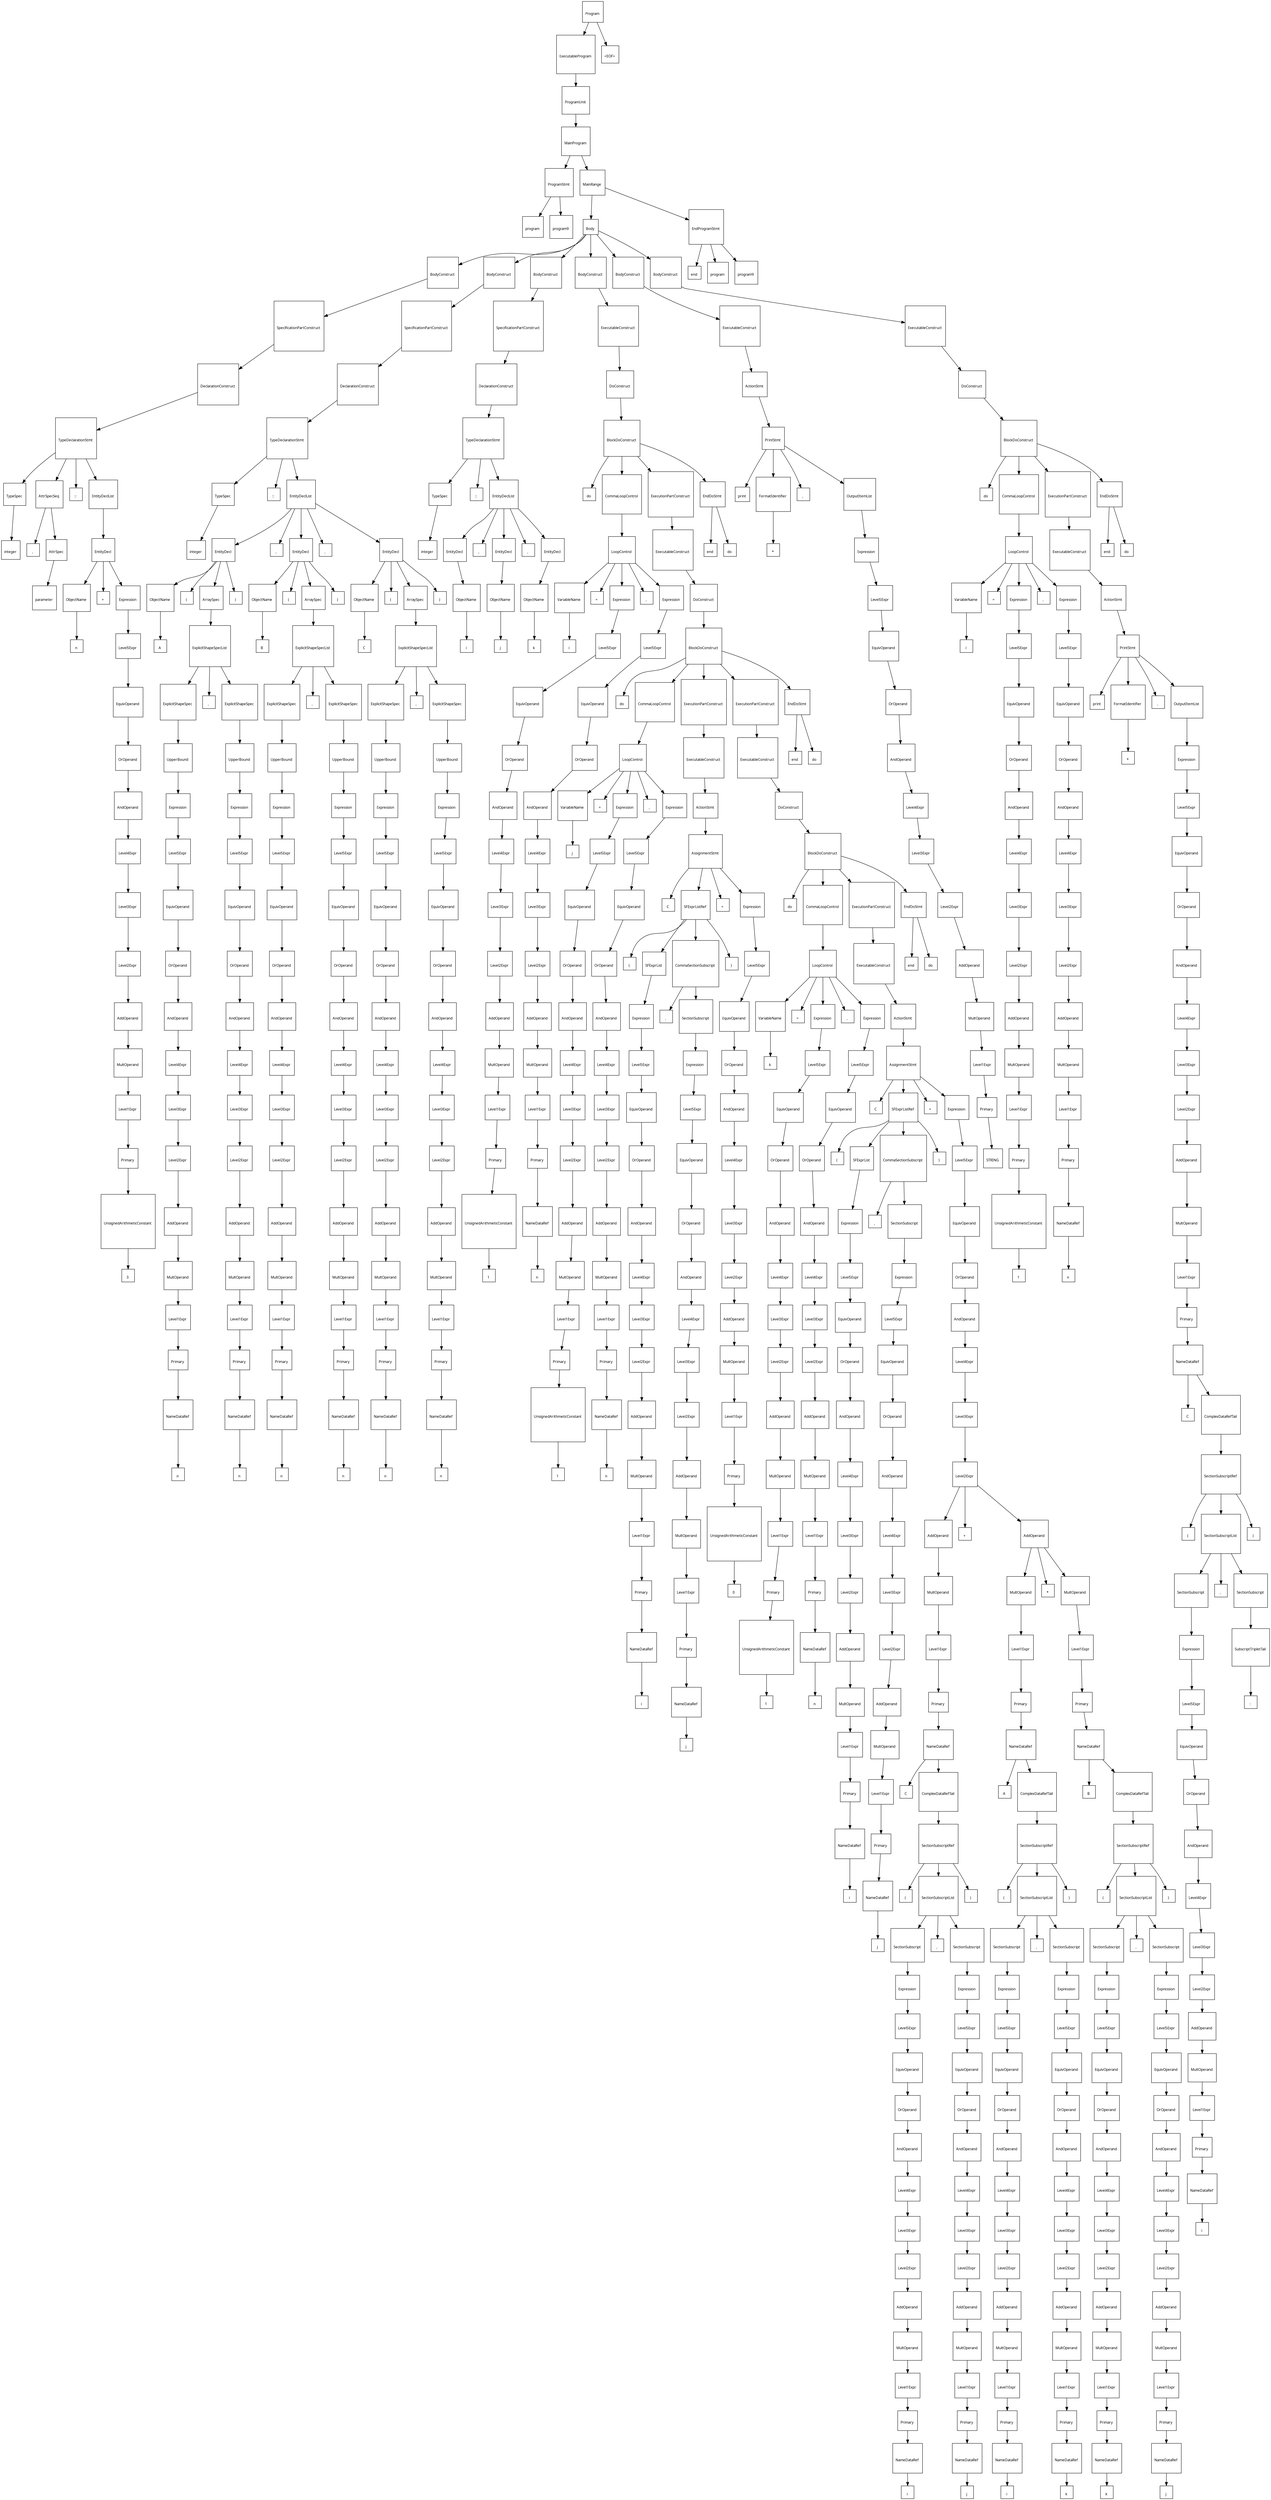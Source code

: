 digraph G {
  charset="UTF-8"
  node [shape=square, fontname="Arial Unicode MS"];
  "4c16a905-b64f-415a-9a4c-05d5574d3694" [label="\lProgram \n", fontsize=10];
  "4c16a905-b64f-415a-9a4c-05d5574d3694" -> "22ee99cb-eeb6-4fbd-ae5c-732eabcfdf30";
  "22ee99cb-eeb6-4fbd-ae5c-732eabcfdf30" [label="\lExecutableProgram \n", fontsize=10];
  "22ee99cb-eeb6-4fbd-ae5c-732eabcfdf30" -> "5de05e8c-afc0-4c21-85e9-52a3cbb87608";
  "5de05e8c-afc0-4c21-85e9-52a3cbb87608" [label="\lProgramUnit \n", fontsize=10];
  "5de05e8c-afc0-4c21-85e9-52a3cbb87608" -> "90875a4f-19d2-4846-bde0-e778373202c3";
  "90875a4f-19d2-4846-bde0-e778373202c3" [label="\lMainProgram \n", fontsize=10];
  "90875a4f-19d2-4846-bde0-e778373202c3" -> "f9d8ad98-9ead-49e1-8e39-51428a3bc389";
  "f9d8ad98-9ead-49e1-8e39-51428a3bc389" [label="\lProgramStmt \n", fontsize=10];
  "f9d8ad98-9ead-49e1-8e39-51428a3bc389" -> "76a19afe-b061-4bfe-acca-2bc6e085a5d0";
  "76a19afe-b061-4bfe-acca-2bc6e085a5d0" [label="\lprogram \n", fontsize=10];
  "f9d8ad98-9ead-49e1-8e39-51428a3bc389" -> "97bfd01b-2411-485b-b579-d8b60cd18a29";
  "97bfd01b-2411-485b-b579-d8b60cd18a29" [label="\lprogram9 \n", fontsize=10];
  "90875a4f-19d2-4846-bde0-e778373202c3" -> "56df7d64-e4f5-49e2-b438-1920f5c903ba";
  "56df7d64-e4f5-49e2-b438-1920f5c903ba" [label="\lMainRange \n", fontsize=10];
  "56df7d64-e4f5-49e2-b438-1920f5c903ba" -> "fe1d30d0-e848-4ef0-afb6-1666e2e37be8";
  "fe1d30d0-e848-4ef0-afb6-1666e2e37be8" [label="\lBody \n", fontsize=10];
  "fe1d30d0-e848-4ef0-afb6-1666e2e37be8" -> "5f466235-4f77-48cc-b622-e246bea3d46f";
  "5f466235-4f77-48cc-b622-e246bea3d46f" [label="\lBodyConstruct \n", fontsize=10];
  "5f466235-4f77-48cc-b622-e246bea3d46f" -> "bbdeb9f2-aac9-4fce-9563-a8fbb78cbc54";
  "bbdeb9f2-aac9-4fce-9563-a8fbb78cbc54" [label="\lSpecificationPartConstruct \n", fontsize=10];
  "bbdeb9f2-aac9-4fce-9563-a8fbb78cbc54" -> "57572d0f-da9a-4866-9eae-f2392c7bd822";
  "57572d0f-da9a-4866-9eae-f2392c7bd822" [label="\lDeclarationConstruct \n", fontsize=10];
  "57572d0f-da9a-4866-9eae-f2392c7bd822" -> "11ebe9f8-cb75-4c07-8f6d-ad0733f1794f";
  "11ebe9f8-cb75-4c07-8f6d-ad0733f1794f" [label="\lTypeDeclarationStmt \n", fontsize=10];
  "11ebe9f8-cb75-4c07-8f6d-ad0733f1794f" -> "610a7275-086f-4a0a-a2b4-860dd9b19cea";
  "610a7275-086f-4a0a-a2b4-860dd9b19cea" [label="\lTypeSpec \n", fontsize=10];
  "610a7275-086f-4a0a-a2b4-860dd9b19cea" -> "84beb71c-ddfd-45c6-a07a-79d5ab3f5f0a";
  "84beb71c-ddfd-45c6-a07a-79d5ab3f5f0a" [label="\linteger \n", fontsize=10];
  "11ebe9f8-cb75-4c07-8f6d-ad0733f1794f" -> "8275443f-db9f-49d6-9eec-3fac60ac1f08";
  "8275443f-db9f-49d6-9eec-3fac60ac1f08" [label="\lAttrSpecSeq \n", fontsize=10];
  "8275443f-db9f-49d6-9eec-3fac60ac1f08" -> "43e6bb43-32ee-4910-aaa1-b5fe6cb79501";
  "43e6bb43-32ee-4910-aaa1-b5fe6cb79501" [label="\l, \n", fontsize=10];
  "8275443f-db9f-49d6-9eec-3fac60ac1f08" -> "34bb5304-6eda-4c1c-b539-a058b8ddb18a";
  "34bb5304-6eda-4c1c-b539-a058b8ddb18a" [label="\lAttrSpec \n", fontsize=10];
  "34bb5304-6eda-4c1c-b539-a058b8ddb18a" -> "2f5c567d-3e7f-4522-a0be-552116d4cd0c";
  "2f5c567d-3e7f-4522-a0be-552116d4cd0c" [label="\lparameter \n", fontsize=10];
  "11ebe9f8-cb75-4c07-8f6d-ad0733f1794f" -> "ef9baef2-71ea-4401-b918-141d57dec3d9";
  "ef9baef2-71ea-4401-b918-141d57dec3d9" [label="\l:: \n", fontsize=10];
  "11ebe9f8-cb75-4c07-8f6d-ad0733f1794f" -> "6339adb2-c3e8-419f-b070-c0c58795379c";
  "6339adb2-c3e8-419f-b070-c0c58795379c" [label="\lEntityDeclList \n", fontsize=10];
  "6339adb2-c3e8-419f-b070-c0c58795379c" -> "89822456-ed78-4a90-bfe7-bf516087cd1a";
  "89822456-ed78-4a90-bfe7-bf516087cd1a" [label="\lEntityDecl \n", fontsize=10];
  "89822456-ed78-4a90-bfe7-bf516087cd1a" -> "cbfcbc54-c039-4ed6-a528-71188762c482";
  "cbfcbc54-c039-4ed6-a528-71188762c482" [label="\lObjectName \n", fontsize=10];
  "cbfcbc54-c039-4ed6-a528-71188762c482" -> "21c45eec-c171-4111-95e0-4b108e9cda2d";
  "21c45eec-c171-4111-95e0-4b108e9cda2d" [label="\ln \n", fontsize=10];
  "89822456-ed78-4a90-bfe7-bf516087cd1a" -> "ea47a7c2-fe67-4517-82bc-57a9950cbc40";
  "ea47a7c2-fe67-4517-82bc-57a9950cbc40" [label="\l= \n", fontsize=10];
  "89822456-ed78-4a90-bfe7-bf516087cd1a" -> "df31a0ea-05d6-4b32-9b9d-de2d380020df";
  "df31a0ea-05d6-4b32-9b9d-de2d380020df" [label="\lExpression \n", fontsize=10];
  "df31a0ea-05d6-4b32-9b9d-de2d380020df" -> "40cd96a8-79fa-4100-b8f8-79b24fb179cd";
  "40cd96a8-79fa-4100-b8f8-79b24fb179cd" [label="\lLevel5Expr \n", fontsize=10];
  "40cd96a8-79fa-4100-b8f8-79b24fb179cd" -> "aa32ecc4-dfd7-4911-b0e6-9efaa4541da6";
  "aa32ecc4-dfd7-4911-b0e6-9efaa4541da6" [label="\lEquivOperand \n", fontsize=10];
  "aa32ecc4-dfd7-4911-b0e6-9efaa4541da6" -> "6e982f78-d5fe-4db4-9984-96f8812de814";
  "6e982f78-d5fe-4db4-9984-96f8812de814" [label="\lOrOperand \n", fontsize=10];
  "6e982f78-d5fe-4db4-9984-96f8812de814" -> "3cb78775-15ae-4bad-8e94-4033c1578252";
  "3cb78775-15ae-4bad-8e94-4033c1578252" [label="\lAndOperand \n", fontsize=10];
  "3cb78775-15ae-4bad-8e94-4033c1578252" -> "863ec47f-50b3-4805-b40c-8d4ce4e25cd1";
  "863ec47f-50b3-4805-b40c-8d4ce4e25cd1" [label="\lLevel4Expr \n", fontsize=10];
  "863ec47f-50b3-4805-b40c-8d4ce4e25cd1" -> "2df23e19-9996-446c-a02d-5c402b0547c0";
  "2df23e19-9996-446c-a02d-5c402b0547c0" [label="\lLevel3Expr \n", fontsize=10];
  "2df23e19-9996-446c-a02d-5c402b0547c0" -> "aca3e2a3-291e-4043-9640-b20dc2fd87aa";
  "aca3e2a3-291e-4043-9640-b20dc2fd87aa" [label="\lLevel2Expr \n", fontsize=10];
  "aca3e2a3-291e-4043-9640-b20dc2fd87aa" -> "a03491aa-2237-435d-ab77-a4251af34e7b";
  "a03491aa-2237-435d-ab77-a4251af34e7b" [label="\lAddOperand \n", fontsize=10];
  "a03491aa-2237-435d-ab77-a4251af34e7b" -> "aa466c99-e3ad-4c98-ac03-6ae3f6ad5fef";
  "aa466c99-e3ad-4c98-ac03-6ae3f6ad5fef" [label="\lMultOperand \n", fontsize=10];
  "aa466c99-e3ad-4c98-ac03-6ae3f6ad5fef" -> "f8cb2144-0cba-4474-9e60-2c04f9cd1550";
  "f8cb2144-0cba-4474-9e60-2c04f9cd1550" [label="\lLevel1Expr \n", fontsize=10];
  "f8cb2144-0cba-4474-9e60-2c04f9cd1550" -> "69c9288e-ebfa-4682-9b7d-a016d8952075";
  "69c9288e-ebfa-4682-9b7d-a016d8952075" [label="\lPrimary \n", fontsize=10];
  "69c9288e-ebfa-4682-9b7d-a016d8952075" -> "4a995e6e-3bc0-4388-be3b-060544cd9d15";
  "4a995e6e-3bc0-4388-be3b-060544cd9d15" [label="\lUnsignedArithmeticConstant \n", fontsize=10];
  "4a995e6e-3bc0-4388-be3b-060544cd9d15" -> "7f2a863e-14c8-4931-a789-21ce0ae74118";
  "7f2a863e-14c8-4931-a789-21ce0ae74118" [label="\l3 \n", fontsize=10];
  "fe1d30d0-e848-4ef0-afb6-1666e2e37be8" -> "1577da06-17f0-4b6b-b9e1-b23ccf30c077";
  "1577da06-17f0-4b6b-b9e1-b23ccf30c077" [label="\lBodyConstruct \n", fontsize=10];
  "1577da06-17f0-4b6b-b9e1-b23ccf30c077" -> "c433239f-948d-4ca6-b25e-52b75a3d9982";
  "c433239f-948d-4ca6-b25e-52b75a3d9982" [label="\lSpecificationPartConstruct \n", fontsize=10];
  "c433239f-948d-4ca6-b25e-52b75a3d9982" -> "08ce944a-616e-4c71-a966-6032eb5c3a53";
  "08ce944a-616e-4c71-a966-6032eb5c3a53" [label="\lDeclarationConstruct \n", fontsize=10];
  "08ce944a-616e-4c71-a966-6032eb5c3a53" -> "a6d8094a-aeff-4c82-a82b-c37275aa55bd";
  "a6d8094a-aeff-4c82-a82b-c37275aa55bd" [label="\lTypeDeclarationStmt \n", fontsize=10];
  "a6d8094a-aeff-4c82-a82b-c37275aa55bd" -> "4fb24068-4c0a-4dcd-8aa4-e8baff9988d3";
  "4fb24068-4c0a-4dcd-8aa4-e8baff9988d3" [label="\lTypeSpec \n", fontsize=10];
  "4fb24068-4c0a-4dcd-8aa4-e8baff9988d3" -> "85152e0e-028d-4110-9686-2d2533199045";
  "85152e0e-028d-4110-9686-2d2533199045" [label="\linteger \n", fontsize=10];
  "a6d8094a-aeff-4c82-a82b-c37275aa55bd" -> "82c8fde2-02ca-4549-8048-4edc6278be71";
  "82c8fde2-02ca-4549-8048-4edc6278be71" [label="\l:: \n", fontsize=10];
  "a6d8094a-aeff-4c82-a82b-c37275aa55bd" -> "ed1466fa-d6b1-4e51-8981-e1c72ea27023";
  "ed1466fa-d6b1-4e51-8981-e1c72ea27023" [label="\lEntityDeclList \n", fontsize=10];
  "ed1466fa-d6b1-4e51-8981-e1c72ea27023" -> "0a2c2e47-1ddf-4420-bcce-1afc6f21f21c";
  "0a2c2e47-1ddf-4420-bcce-1afc6f21f21c" [label="\lEntityDecl \n", fontsize=10];
  "0a2c2e47-1ddf-4420-bcce-1afc6f21f21c" -> "0cec16ac-a61f-480e-b068-266cf7308683";
  "0cec16ac-a61f-480e-b068-266cf7308683" [label="\lObjectName \n", fontsize=10];
  "0cec16ac-a61f-480e-b068-266cf7308683" -> "ea907357-07cd-4ae2-8095-6afcda020d4e";
  "ea907357-07cd-4ae2-8095-6afcda020d4e" [label="\lA \n", fontsize=10];
  "0a2c2e47-1ddf-4420-bcce-1afc6f21f21c" -> "361155ea-7100-4954-8404-69ce17af952e";
  "361155ea-7100-4954-8404-69ce17af952e" [label="\l( \n", fontsize=10];
  "0a2c2e47-1ddf-4420-bcce-1afc6f21f21c" -> "a1827b7c-6058-4c84-b57e-11eb880fd354";
  "a1827b7c-6058-4c84-b57e-11eb880fd354" [label="\lArraySpec \n", fontsize=10];
  "a1827b7c-6058-4c84-b57e-11eb880fd354" -> "0b81ce79-fdad-481f-8461-4553e811e802";
  "0b81ce79-fdad-481f-8461-4553e811e802" [label="\lExplicitShapeSpecList \n", fontsize=10];
  "0b81ce79-fdad-481f-8461-4553e811e802" -> "1509d1f1-9ba8-4f25-8cb5-fc1720574d1a";
  "1509d1f1-9ba8-4f25-8cb5-fc1720574d1a" [label="\lExplicitShapeSpec \n", fontsize=10];
  "1509d1f1-9ba8-4f25-8cb5-fc1720574d1a" -> "aa94deea-b469-446a-87b5-d0f5aa6ccfe1";
  "aa94deea-b469-446a-87b5-d0f5aa6ccfe1" [label="\lUpperBound \n", fontsize=10];
  "aa94deea-b469-446a-87b5-d0f5aa6ccfe1" -> "59de2b0f-aa0a-443e-ac7b-373534acbd82";
  "59de2b0f-aa0a-443e-ac7b-373534acbd82" [label="\lExpression \n", fontsize=10];
  "59de2b0f-aa0a-443e-ac7b-373534acbd82" -> "0745e002-2742-4544-9fda-a56be7bfd977";
  "0745e002-2742-4544-9fda-a56be7bfd977" [label="\lLevel5Expr \n", fontsize=10];
  "0745e002-2742-4544-9fda-a56be7bfd977" -> "8b65fd65-35b7-46bb-826d-c9214cf4cd86";
  "8b65fd65-35b7-46bb-826d-c9214cf4cd86" [label="\lEquivOperand \n", fontsize=10];
  "8b65fd65-35b7-46bb-826d-c9214cf4cd86" -> "227eac6c-109d-4cdf-ac2e-31ee61226b56";
  "227eac6c-109d-4cdf-ac2e-31ee61226b56" [label="\lOrOperand \n", fontsize=10];
  "227eac6c-109d-4cdf-ac2e-31ee61226b56" -> "4ff6fe96-ea70-4bd7-90c3-b2e577abcbe6";
  "4ff6fe96-ea70-4bd7-90c3-b2e577abcbe6" [label="\lAndOperand \n", fontsize=10];
  "4ff6fe96-ea70-4bd7-90c3-b2e577abcbe6" -> "9e5112cd-825b-4a49-afa3-3f1152499214";
  "9e5112cd-825b-4a49-afa3-3f1152499214" [label="\lLevel4Expr \n", fontsize=10];
  "9e5112cd-825b-4a49-afa3-3f1152499214" -> "c150cbaa-5aa5-4308-9412-c4fe3d4f686a";
  "c150cbaa-5aa5-4308-9412-c4fe3d4f686a" [label="\lLevel3Expr \n", fontsize=10];
  "c150cbaa-5aa5-4308-9412-c4fe3d4f686a" -> "4dc0a7f0-0585-4d98-bed2-ea64e8f6d1cb";
  "4dc0a7f0-0585-4d98-bed2-ea64e8f6d1cb" [label="\lLevel2Expr \n", fontsize=10];
  "4dc0a7f0-0585-4d98-bed2-ea64e8f6d1cb" -> "ae4cb219-3ac6-498c-8acb-1704480786ac";
  "ae4cb219-3ac6-498c-8acb-1704480786ac" [label="\lAddOperand \n", fontsize=10];
  "ae4cb219-3ac6-498c-8acb-1704480786ac" -> "c954137d-b3f2-4169-a44c-75155be29c21";
  "c954137d-b3f2-4169-a44c-75155be29c21" [label="\lMultOperand \n", fontsize=10];
  "c954137d-b3f2-4169-a44c-75155be29c21" -> "6d197e97-dc18-457e-ae81-1c96693944b7";
  "6d197e97-dc18-457e-ae81-1c96693944b7" [label="\lLevel1Expr \n", fontsize=10];
  "6d197e97-dc18-457e-ae81-1c96693944b7" -> "7a76b036-6a12-4535-ab12-01028b762225";
  "7a76b036-6a12-4535-ab12-01028b762225" [label="\lPrimary \n", fontsize=10];
  "7a76b036-6a12-4535-ab12-01028b762225" -> "fe9e36a8-a35e-4817-bc40-f2874f4a4993";
  "fe9e36a8-a35e-4817-bc40-f2874f4a4993" [label="\lNameDataRef \n", fontsize=10];
  "fe9e36a8-a35e-4817-bc40-f2874f4a4993" -> "51a431a2-bbe7-42a5-a5ba-9056bdd3b41a";
  "51a431a2-bbe7-42a5-a5ba-9056bdd3b41a" [label="\ln \n", fontsize=10];
  "0b81ce79-fdad-481f-8461-4553e811e802" -> "712da160-b05e-4000-a61a-dfd70452d7c8";
  "712da160-b05e-4000-a61a-dfd70452d7c8" [label="\l, \n", fontsize=10];
  "0b81ce79-fdad-481f-8461-4553e811e802" -> "b598d455-a1d0-47f3-8fba-a0fe3967bdd1";
  "b598d455-a1d0-47f3-8fba-a0fe3967bdd1" [label="\lExplicitShapeSpec \n", fontsize=10];
  "b598d455-a1d0-47f3-8fba-a0fe3967bdd1" -> "4036b1ed-00d9-4f99-94c8-0b5966fe64b9";
  "4036b1ed-00d9-4f99-94c8-0b5966fe64b9" [label="\lUpperBound \n", fontsize=10];
  "4036b1ed-00d9-4f99-94c8-0b5966fe64b9" -> "ef2e0693-f143-45f6-b194-cd9707c24e94";
  "ef2e0693-f143-45f6-b194-cd9707c24e94" [label="\lExpression \n", fontsize=10];
  "ef2e0693-f143-45f6-b194-cd9707c24e94" -> "a611e623-6609-42ff-906e-e6130bdf4910";
  "a611e623-6609-42ff-906e-e6130bdf4910" [label="\lLevel5Expr \n", fontsize=10];
  "a611e623-6609-42ff-906e-e6130bdf4910" -> "d6ad6b34-30a4-4e08-ba7d-69a7d7f170ce";
  "d6ad6b34-30a4-4e08-ba7d-69a7d7f170ce" [label="\lEquivOperand \n", fontsize=10];
  "d6ad6b34-30a4-4e08-ba7d-69a7d7f170ce" -> "1d4ad085-d9b5-4e3d-9d1c-27e17aed51be";
  "1d4ad085-d9b5-4e3d-9d1c-27e17aed51be" [label="\lOrOperand \n", fontsize=10];
  "1d4ad085-d9b5-4e3d-9d1c-27e17aed51be" -> "5090f48e-cf26-467e-b98a-32433960501a";
  "5090f48e-cf26-467e-b98a-32433960501a" [label="\lAndOperand \n", fontsize=10];
  "5090f48e-cf26-467e-b98a-32433960501a" -> "9138beb8-fca4-49b7-b3df-2596a787bdd2";
  "9138beb8-fca4-49b7-b3df-2596a787bdd2" [label="\lLevel4Expr \n", fontsize=10];
  "9138beb8-fca4-49b7-b3df-2596a787bdd2" -> "0b7d9fb7-ac24-4ff3-a01c-b67e428f9898";
  "0b7d9fb7-ac24-4ff3-a01c-b67e428f9898" [label="\lLevel3Expr \n", fontsize=10];
  "0b7d9fb7-ac24-4ff3-a01c-b67e428f9898" -> "ed6dc64c-5f10-4042-ae85-4a22965a8cae";
  "ed6dc64c-5f10-4042-ae85-4a22965a8cae" [label="\lLevel2Expr \n", fontsize=10];
  "ed6dc64c-5f10-4042-ae85-4a22965a8cae" -> "0721991c-0a6a-4538-a93c-af4bb2433671";
  "0721991c-0a6a-4538-a93c-af4bb2433671" [label="\lAddOperand \n", fontsize=10];
  "0721991c-0a6a-4538-a93c-af4bb2433671" -> "49a8837f-9ce9-4455-b5cb-6b306b51559f";
  "49a8837f-9ce9-4455-b5cb-6b306b51559f" [label="\lMultOperand \n", fontsize=10];
  "49a8837f-9ce9-4455-b5cb-6b306b51559f" -> "97c72b33-5038-42fb-ae14-6c6325d789a7";
  "97c72b33-5038-42fb-ae14-6c6325d789a7" [label="\lLevel1Expr \n", fontsize=10];
  "97c72b33-5038-42fb-ae14-6c6325d789a7" -> "6c2d1748-5752-44b1-9b78-a232d4b4346d";
  "6c2d1748-5752-44b1-9b78-a232d4b4346d" [label="\lPrimary \n", fontsize=10];
  "6c2d1748-5752-44b1-9b78-a232d4b4346d" -> "b34f892d-56b9-4e78-ad60-d1ff9e961f62";
  "b34f892d-56b9-4e78-ad60-d1ff9e961f62" [label="\lNameDataRef \n", fontsize=10];
  "b34f892d-56b9-4e78-ad60-d1ff9e961f62" -> "876b187f-98cc-49b4-9b99-476679cbcb9c";
  "876b187f-98cc-49b4-9b99-476679cbcb9c" [label="\ln \n", fontsize=10];
  "0a2c2e47-1ddf-4420-bcce-1afc6f21f21c" -> "7aeb9ffb-0c0f-4032-a15f-d65db5da2086";
  "7aeb9ffb-0c0f-4032-a15f-d65db5da2086" [label="\l) \n", fontsize=10];
  "ed1466fa-d6b1-4e51-8981-e1c72ea27023" -> "37e0bb7f-87f5-4649-90b6-dc54ad4567d2";
  "37e0bb7f-87f5-4649-90b6-dc54ad4567d2" [label="\l, \n", fontsize=10];
  "ed1466fa-d6b1-4e51-8981-e1c72ea27023" -> "1813229d-1b9b-4a97-9bf5-65c1375a166b";
  "1813229d-1b9b-4a97-9bf5-65c1375a166b" [label="\lEntityDecl \n", fontsize=10];
  "1813229d-1b9b-4a97-9bf5-65c1375a166b" -> "39b474a9-7d8c-4cd0-9116-e27ebde1b556";
  "39b474a9-7d8c-4cd0-9116-e27ebde1b556" [label="\lObjectName \n", fontsize=10];
  "39b474a9-7d8c-4cd0-9116-e27ebde1b556" -> "fd94277c-874d-4cda-9617-9da91a5c3410";
  "fd94277c-874d-4cda-9617-9da91a5c3410" [label="\lB \n", fontsize=10];
  "1813229d-1b9b-4a97-9bf5-65c1375a166b" -> "d6260854-1353-450b-a280-d34f9ccbe054";
  "d6260854-1353-450b-a280-d34f9ccbe054" [label="\l( \n", fontsize=10];
  "1813229d-1b9b-4a97-9bf5-65c1375a166b" -> "4875d811-b4bf-4e2e-851b-10f2b505bf87";
  "4875d811-b4bf-4e2e-851b-10f2b505bf87" [label="\lArraySpec \n", fontsize=10];
  "4875d811-b4bf-4e2e-851b-10f2b505bf87" -> "fcc08289-8b3c-4bb2-ba2e-e5931ab9e0cf";
  "fcc08289-8b3c-4bb2-ba2e-e5931ab9e0cf" [label="\lExplicitShapeSpecList \n", fontsize=10];
  "fcc08289-8b3c-4bb2-ba2e-e5931ab9e0cf" -> "fa4c278d-799c-43de-8993-e876a0eac087";
  "fa4c278d-799c-43de-8993-e876a0eac087" [label="\lExplicitShapeSpec \n", fontsize=10];
  "fa4c278d-799c-43de-8993-e876a0eac087" -> "c9c2549d-4ae2-4bf8-8888-478766c6df48";
  "c9c2549d-4ae2-4bf8-8888-478766c6df48" [label="\lUpperBound \n", fontsize=10];
  "c9c2549d-4ae2-4bf8-8888-478766c6df48" -> "7ccac797-cdf4-4313-bbc4-c5c321a9f465";
  "7ccac797-cdf4-4313-bbc4-c5c321a9f465" [label="\lExpression \n", fontsize=10];
  "7ccac797-cdf4-4313-bbc4-c5c321a9f465" -> "b3f7bccb-6c48-498c-9ff9-67fd4bfc1320";
  "b3f7bccb-6c48-498c-9ff9-67fd4bfc1320" [label="\lLevel5Expr \n", fontsize=10];
  "b3f7bccb-6c48-498c-9ff9-67fd4bfc1320" -> "b73d7e7a-f710-44bd-b5e5-45c496640445";
  "b73d7e7a-f710-44bd-b5e5-45c496640445" [label="\lEquivOperand \n", fontsize=10];
  "b73d7e7a-f710-44bd-b5e5-45c496640445" -> "b7e61e07-9456-4a77-b2af-8dc710a280ca";
  "b7e61e07-9456-4a77-b2af-8dc710a280ca" [label="\lOrOperand \n", fontsize=10];
  "b7e61e07-9456-4a77-b2af-8dc710a280ca" -> "343ffd48-21f3-4b5f-94a8-cbf99013c066";
  "343ffd48-21f3-4b5f-94a8-cbf99013c066" [label="\lAndOperand \n", fontsize=10];
  "343ffd48-21f3-4b5f-94a8-cbf99013c066" -> "8dc9cc5b-3d3f-4fa7-ad5b-73ef4e151eb4";
  "8dc9cc5b-3d3f-4fa7-ad5b-73ef4e151eb4" [label="\lLevel4Expr \n", fontsize=10];
  "8dc9cc5b-3d3f-4fa7-ad5b-73ef4e151eb4" -> "75da4808-edeb-40c7-8806-c6dcab807e24";
  "75da4808-edeb-40c7-8806-c6dcab807e24" [label="\lLevel3Expr \n", fontsize=10];
  "75da4808-edeb-40c7-8806-c6dcab807e24" -> "f42dcf29-4f51-4e2f-be8d-29ea9027f691";
  "f42dcf29-4f51-4e2f-be8d-29ea9027f691" [label="\lLevel2Expr \n", fontsize=10];
  "f42dcf29-4f51-4e2f-be8d-29ea9027f691" -> "64b844db-9194-4bc6-8c36-99ac76ac22d6";
  "64b844db-9194-4bc6-8c36-99ac76ac22d6" [label="\lAddOperand \n", fontsize=10];
  "64b844db-9194-4bc6-8c36-99ac76ac22d6" -> "b068a8c9-070d-431d-ac5a-a9ea29bb56c8";
  "b068a8c9-070d-431d-ac5a-a9ea29bb56c8" [label="\lMultOperand \n", fontsize=10];
  "b068a8c9-070d-431d-ac5a-a9ea29bb56c8" -> "990dffc4-fb95-4ba6-b9d2-6fecd4cb0d7a";
  "990dffc4-fb95-4ba6-b9d2-6fecd4cb0d7a" [label="\lLevel1Expr \n", fontsize=10];
  "990dffc4-fb95-4ba6-b9d2-6fecd4cb0d7a" -> "814b2f63-4f8c-46c4-89de-cd9bab5de2f2";
  "814b2f63-4f8c-46c4-89de-cd9bab5de2f2" [label="\lPrimary \n", fontsize=10];
  "814b2f63-4f8c-46c4-89de-cd9bab5de2f2" -> "330446ae-c0dd-4f24-978a-22b3c3a1a92b";
  "330446ae-c0dd-4f24-978a-22b3c3a1a92b" [label="\lNameDataRef \n", fontsize=10];
  "330446ae-c0dd-4f24-978a-22b3c3a1a92b" -> "1fd31fab-c22a-457a-83c1-501f02053ffd";
  "1fd31fab-c22a-457a-83c1-501f02053ffd" [label="\ln \n", fontsize=10];
  "fcc08289-8b3c-4bb2-ba2e-e5931ab9e0cf" -> "974220e1-cc83-4383-a711-35b3715b2fdf";
  "974220e1-cc83-4383-a711-35b3715b2fdf" [label="\l, \n", fontsize=10];
  "fcc08289-8b3c-4bb2-ba2e-e5931ab9e0cf" -> "a3bb0cbe-b20b-4693-8839-42c0c16d7364";
  "a3bb0cbe-b20b-4693-8839-42c0c16d7364" [label="\lExplicitShapeSpec \n", fontsize=10];
  "a3bb0cbe-b20b-4693-8839-42c0c16d7364" -> "8a945a47-c986-4ef6-ab23-578da0f52e38";
  "8a945a47-c986-4ef6-ab23-578da0f52e38" [label="\lUpperBound \n", fontsize=10];
  "8a945a47-c986-4ef6-ab23-578da0f52e38" -> "0895101a-4038-4df7-9e80-aa65d5ea4680";
  "0895101a-4038-4df7-9e80-aa65d5ea4680" [label="\lExpression \n", fontsize=10];
  "0895101a-4038-4df7-9e80-aa65d5ea4680" -> "71edf856-7630-4528-a657-819676097fa6";
  "71edf856-7630-4528-a657-819676097fa6" [label="\lLevel5Expr \n", fontsize=10];
  "71edf856-7630-4528-a657-819676097fa6" -> "8764da05-98f0-4b7a-ab05-1148f5cb9297";
  "8764da05-98f0-4b7a-ab05-1148f5cb9297" [label="\lEquivOperand \n", fontsize=10];
  "8764da05-98f0-4b7a-ab05-1148f5cb9297" -> "dc714a7e-5d40-4041-9c50-e3e55d07e27b";
  "dc714a7e-5d40-4041-9c50-e3e55d07e27b" [label="\lOrOperand \n", fontsize=10];
  "dc714a7e-5d40-4041-9c50-e3e55d07e27b" -> "40429098-cac8-43fa-affc-d7e0550f9c16";
  "40429098-cac8-43fa-affc-d7e0550f9c16" [label="\lAndOperand \n", fontsize=10];
  "40429098-cac8-43fa-affc-d7e0550f9c16" -> "976264ec-abd8-4713-9404-487894f4b6f8";
  "976264ec-abd8-4713-9404-487894f4b6f8" [label="\lLevel4Expr \n", fontsize=10];
  "976264ec-abd8-4713-9404-487894f4b6f8" -> "4e2b864b-e859-4c36-8bcb-acc6386bcbf0";
  "4e2b864b-e859-4c36-8bcb-acc6386bcbf0" [label="\lLevel3Expr \n", fontsize=10];
  "4e2b864b-e859-4c36-8bcb-acc6386bcbf0" -> "dde5399e-609a-4679-8827-b87168ce38f2";
  "dde5399e-609a-4679-8827-b87168ce38f2" [label="\lLevel2Expr \n", fontsize=10];
  "dde5399e-609a-4679-8827-b87168ce38f2" -> "e0ef7cd5-b09c-490d-a545-45702a68be55";
  "e0ef7cd5-b09c-490d-a545-45702a68be55" [label="\lAddOperand \n", fontsize=10];
  "e0ef7cd5-b09c-490d-a545-45702a68be55" -> "ce181ffb-3afb-4238-b18b-7727e0084146";
  "ce181ffb-3afb-4238-b18b-7727e0084146" [label="\lMultOperand \n", fontsize=10];
  "ce181ffb-3afb-4238-b18b-7727e0084146" -> "9a5c528f-e261-4877-914f-382534793f37";
  "9a5c528f-e261-4877-914f-382534793f37" [label="\lLevel1Expr \n", fontsize=10];
  "9a5c528f-e261-4877-914f-382534793f37" -> "f251f4d0-7391-470a-8257-5d714fabf8a8";
  "f251f4d0-7391-470a-8257-5d714fabf8a8" [label="\lPrimary \n", fontsize=10];
  "f251f4d0-7391-470a-8257-5d714fabf8a8" -> "57467e1a-d1f2-4571-95a6-998f59b1207b";
  "57467e1a-d1f2-4571-95a6-998f59b1207b" [label="\lNameDataRef \n", fontsize=10];
  "57467e1a-d1f2-4571-95a6-998f59b1207b" -> "c1fa7c27-4653-48af-829b-f2e6725d3afb";
  "c1fa7c27-4653-48af-829b-f2e6725d3afb" [label="\ln \n", fontsize=10];
  "1813229d-1b9b-4a97-9bf5-65c1375a166b" -> "6373275f-599a-46c6-9096-eeddacdf8682";
  "6373275f-599a-46c6-9096-eeddacdf8682" [label="\l) \n", fontsize=10];
  "ed1466fa-d6b1-4e51-8981-e1c72ea27023" -> "a023152d-1a53-4080-80cb-3a8b91c2cafd";
  "a023152d-1a53-4080-80cb-3a8b91c2cafd" [label="\l, \n", fontsize=10];
  "ed1466fa-d6b1-4e51-8981-e1c72ea27023" -> "1756fe8b-cc45-49f1-a611-74cd635a0cf7";
  "1756fe8b-cc45-49f1-a611-74cd635a0cf7" [label="\lEntityDecl \n", fontsize=10];
  "1756fe8b-cc45-49f1-a611-74cd635a0cf7" -> "64db0acd-c8b8-4f31-bb0e-3d48a0a8c36d";
  "64db0acd-c8b8-4f31-bb0e-3d48a0a8c36d" [label="\lObjectName \n", fontsize=10];
  "64db0acd-c8b8-4f31-bb0e-3d48a0a8c36d" -> "22d1ee72-8e6d-4b82-a143-ff4802662952";
  "22d1ee72-8e6d-4b82-a143-ff4802662952" [label="\lC \n", fontsize=10];
  "1756fe8b-cc45-49f1-a611-74cd635a0cf7" -> "1466c4df-9540-4fd8-9174-2f35e93417bf";
  "1466c4df-9540-4fd8-9174-2f35e93417bf" [label="\l( \n", fontsize=10];
  "1756fe8b-cc45-49f1-a611-74cd635a0cf7" -> "9991abb7-87f0-43e7-8464-dc0a8bf5084b";
  "9991abb7-87f0-43e7-8464-dc0a8bf5084b" [label="\lArraySpec \n", fontsize=10];
  "9991abb7-87f0-43e7-8464-dc0a8bf5084b" -> "99608775-40ce-4a21-a91d-59e02c0f9a2d";
  "99608775-40ce-4a21-a91d-59e02c0f9a2d" [label="\lExplicitShapeSpecList \n", fontsize=10];
  "99608775-40ce-4a21-a91d-59e02c0f9a2d" -> "c37b696d-03c5-4a6a-a512-1b1fa4a6810c";
  "c37b696d-03c5-4a6a-a512-1b1fa4a6810c" [label="\lExplicitShapeSpec \n", fontsize=10];
  "c37b696d-03c5-4a6a-a512-1b1fa4a6810c" -> "b1b6dc0d-00ea-470c-880e-b9e84d4fb74b";
  "b1b6dc0d-00ea-470c-880e-b9e84d4fb74b" [label="\lUpperBound \n", fontsize=10];
  "b1b6dc0d-00ea-470c-880e-b9e84d4fb74b" -> "0f2f50d7-2557-4890-bf89-b15ea8c6aa8f";
  "0f2f50d7-2557-4890-bf89-b15ea8c6aa8f" [label="\lExpression \n", fontsize=10];
  "0f2f50d7-2557-4890-bf89-b15ea8c6aa8f" -> "9787dae8-2eae-4bdf-b2a1-4a791977c15f";
  "9787dae8-2eae-4bdf-b2a1-4a791977c15f" [label="\lLevel5Expr \n", fontsize=10];
  "9787dae8-2eae-4bdf-b2a1-4a791977c15f" -> "d6f875ad-debf-433d-866f-a27e75b46ab3";
  "d6f875ad-debf-433d-866f-a27e75b46ab3" [label="\lEquivOperand \n", fontsize=10];
  "d6f875ad-debf-433d-866f-a27e75b46ab3" -> "423f7586-1b86-4ca0-8f75-2ba7fc29cd0b";
  "423f7586-1b86-4ca0-8f75-2ba7fc29cd0b" [label="\lOrOperand \n", fontsize=10];
  "423f7586-1b86-4ca0-8f75-2ba7fc29cd0b" -> "8ef5d3db-3067-4948-a076-828770828276";
  "8ef5d3db-3067-4948-a076-828770828276" [label="\lAndOperand \n", fontsize=10];
  "8ef5d3db-3067-4948-a076-828770828276" -> "3618e172-1f89-41f9-ab16-111f3b0652cd";
  "3618e172-1f89-41f9-ab16-111f3b0652cd" [label="\lLevel4Expr \n", fontsize=10];
  "3618e172-1f89-41f9-ab16-111f3b0652cd" -> "0f833c68-7793-40b2-99ee-8268612d39ff";
  "0f833c68-7793-40b2-99ee-8268612d39ff" [label="\lLevel3Expr \n", fontsize=10];
  "0f833c68-7793-40b2-99ee-8268612d39ff" -> "a7dc233a-9657-45b9-ae28-da16d8b21a21";
  "a7dc233a-9657-45b9-ae28-da16d8b21a21" [label="\lLevel2Expr \n", fontsize=10];
  "a7dc233a-9657-45b9-ae28-da16d8b21a21" -> "6d737b72-a195-465e-9471-5918ffd68817";
  "6d737b72-a195-465e-9471-5918ffd68817" [label="\lAddOperand \n", fontsize=10];
  "6d737b72-a195-465e-9471-5918ffd68817" -> "3648118f-c5ed-404b-bba5-fa7ef97e535a";
  "3648118f-c5ed-404b-bba5-fa7ef97e535a" [label="\lMultOperand \n", fontsize=10];
  "3648118f-c5ed-404b-bba5-fa7ef97e535a" -> "c9be1744-c13b-43b9-860f-e6bcb2a41f61";
  "c9be1744-c13b-43b9-860f-e6bcb2a41f61" [label="\lLevel1Expr \n", fontsize=10];
  "c9be1744-c13b-43b9-860f-e6bcb2a41f61" -> "e2905255-f3fa-4b3b-87c8-0344e8eb0ea8";
  "e2905255-f3fa-4b3b-87c8-0344e8eb0ea8" [label="\lPrimary \n", fontsize=10];
  "e2905255-f3fa-4b3b-87c8-0344e8eb0ea8" -> "79320336-6b5e-4a50-be25-31f1865a685b";
  "79320336-6b5e-4a50-be25-31f1865a685b" [label="\lNameDataRef \n", fontsize=10];
  "79320336-6b5e-4a50-be25-31f1865a685b" -> "7093e066-b67c-4d5a-a764-3c260f690191";
  "7093e066-b67c-4d5a-a764-3c260f690191" [label="\ln \n", fontsize=10];
  "99608775-40ce-4a21-a91d-59e02c0f9a2d" -> "eda830ba-756a-4dc7-a8ab-8152b16fa274";
  "eda830ba-756a-4dc7-a8ab-8152b16fa274" [label="\l, \n", fontsize=10];
  "99608775-40ce-4a21-a91d-59e02c0f9a2d" -> "dc936d41-5c5d-4b1c-8280-33d22256f7a3";
  "dc936d41-5c5d-4b1c-8280-33d22256f7a3" [label="\lExplicitShapeSpec \n", fontsize=10];
  "dc936d41-5c5d-4b1c-8280-33d22256f7a3" -> "66efdfd0-aa63-4b53-8fdc-ce4bb4ba6075";
  "66efdfd0-aa63-4b53-8fdc-ce4bb4ba6075" [label="\lUpperBound \n", fontsize=10];
  "66efdfd0-aa63-4b53-8fdc-ce4bb4ba6075" -> "dc71f0b1-d188-4a39-bcd4-83eee735c2f6";
  "dc71f0b1-d188-4a39-bcd4-83eee735c2f6" [label="\lExpression \n", fontsize=10];
  "dc71f0b1-d188-4a39-bcd4-83eee735c2f6" -> "1eb4d49d-cb39-436c-af32-fa37f5bbfce9";
  "1eb4d49d-cb39-436c-af32-fa37f5bbfce9" [label="\lLevel5Expr \n", fontsize=10];
  "1eb4d49d-cb39-436c-af32-fa37f5bbfce9" -> "036cfcac-4cb6-440a-9e49-634368d78ce2";
  "036cfcac-4cb6-440a-9e49-634368d78ce2" [label="\lEquivOperand \n", fontsize=10];
  "036cfcac-4cb6-440a-9e49-634368d78ce2" -> "d9b5e935-0b55-496e-a78a-342cb93710b7";
  "d9b5e935-0b55-496e-a78a-342cb93710b7" [label="\lOrOperand \n", fontsize=10];
  "d9b5e935-0b55-496e-a78a-342cb93710b7" -> "1a33cb1f-0b9b-43bb-852f-9791243810d2";
  "1a33cb1f-0b9b-43bb-852f-9791243810d2" [label="\lAndOperand \n", fontsize=10];
  "1a33cb1f-0b9b-43bb-852f-9791243810d2" -> "afbf15f0-f88f-4b45-a8e2-3baf50db5d21";
  "afbf15f0-f88f-4b45-a8e2-3baf50db5d21" [label="\lLevel4Expr \n", fontsize=10];
  "afbf15f0-f88f-4b45-a8e2-3baf50db5d21" -> "435e4b1b-cb62-4ca2-be00-1e4591b70448";
  "435e4b1b-cb62-4ca2-be00-1e4591b70448" [label="\lLevel3Expr \n", fontsize=10];
  "435e4b1b-cb62-4ca2-be00-1e4591b70448" -> "5621dcfb-d309-478c-ad1f-d8d9d6b7183f";
  "5621dcfb-d309-478c-ad1f-d8d9d6b7183f" [label="\lLevel2Expr \n", fontsize=10];
  "5621dcfb-d309-478c-ad1f-d8d9d6b7183f" -> "6f6863eb-a1eb-40f7-94ea-d95a1f3517d6";
  "6f6863eb-a1eb-40f7-94ea-d95a1f3517d6" [label="\lAddOperand \n", fontsize=10];
  "6f6863eb-a1eb-40f7-94ea-d95a1f3517d6" -> "e0e722bd-b85b-4982-bbdc-3e7385dd70da";
  "e0e722bd-b85b-4982-bbdc-3e7385dd70da" [label="\lMultOperand \n", fontsize=10];
  "e0e722bd-b85b-4982-bbdc-3e7385dd70da" -> "d0e63e60-a6e4-42f1-ab2b-133b8d97e7cf";
  "d0e63e60-a6e4-42f1-ab2b-133b8d97e7cf" [label="\lLevel1Expr \n", fontsize=10];
  "d0e63e60-a6e4-42f1-ab2b-133b8d97e7cf" -> "71199832-ab71-4e1a-b942-ba06e2ccc9d0";
  "71199832-ab71-4e1a-b942-ba06e2ccc9d0" [label="\lPrimary \n", fontsize=10];
  "71199832-ab71-4e1a-b942-ba06e2ccc9d0" -> "d4186f1d-8a26-44a1-abe3-0bcebcc154e6";
  "d4186f1d-8a26-44a1-abe3-0bcebcc154e6" [label="\lNameDataRef \n", fontsize=10];
  "d4186f1d-8a26-44a1-abe3-0bcebcc154e6" -> "b840f954-e595-40aa-a9b5-bbdeb4f51fb6";
  "b840f954-e595-40aa-a9b5-bbdeb4f51fb6" [label="\ln \n", fontsize=10];
  "1756fe8b-cc45-49f1-a611-74cd635a0cf7" -> "09071b71-3d82-4724-827c-a2d38e80291a";
  "09071b71-3d82-4724-827c-a2d38e80291a" [label="\l) \n", fontsize=10];
  "fe1d30d0-e848-4ef0-afb6-1666e2e37be8" -> "2564f8c5-8d1c-4928-9ca1-c2bf94def939";
  "2564f8c5-8d1c-4928-9ca1-c2bf94def939" [label="\lBodyConstruct \n", fontsize=10];
  "2564f8c5-8d1c-4928-9ca1-c2bf94def939" -> "5c100a33-bf2a-4a53-a33b-8cdcea6baa1a";
  "5c100a33-bf2a-4a53-a33b-8cdcea6baa1a" [label="\lSpecificationPartConstruct \n", fontsize=10];
  "5c100a33-bf2a-4a53-a33b-8cdcea6baa1a" -> "7cbd5588-602b-40b1-9a2f-0b74e50e132a";
  "7cbd5588-602b-40b1-9a2f-0b74e50e132a" [label="\lDeclarationConstruct \n", fontsize=10];
  "7cbd5588-602b-40b1-9a2f-0b74e50e132a" -> "114d74e0-a358-4b39-9688-8da80efe786d";
  "114d74e0-a358-4b39-9688-8da80efe786d" [label="\lTypeDeclarationStmt \n", fontsize=10];
  "114d74e0-a358-4b39-9688-8da80efe786d" -> "9b71979b-8a41-4d2b-b10d-97f04d26d54d";
  "9b71979b-8a41-4d2b-b10d-97f04d26d54d" [label="\lTypeSpec \n", fontsize=10];
  "9b71979b-8a41-4d2b-b10d-97f04d26d54d" -> "11923af1-bcb2-415d-9cbc-591c6abe81ed";
  "11923af1-bcb2-415d-9cbc-591c6abe81ed" [label="\linteger \n", fontsize=10];
  "114d74e0-a358-4b39-9688-8da80efe786d" -> "a4cc089a-aec6-42fa-be32-934462ce5d6a";
  "a4cc089a-aec6-42fa-be32-934462ce5d6a" [label="\l:: \n", fontsize=10];
  "114d74e0-a358-4b39-9688-8da80efe786d" -> "64a8cd9f-5494-4b09-a66b-f0c0e1519e7e";
  "64a8cd9f-5494-4b09-a66b-f0c0e1519e7e" [label="\lEntityDeclList \n", fontsize=10];
  "64a8cd9f-5494-4b09-a66b-f0c0e1519e7e" -> "0a1137f9-0262-4f0a-927c-394c18aab9a8";
  "0a1137f9-0262-4f0a-927c-394c18aab9a8" [label="\lEntityDecl \n", fontsize=10];
  "0a1137f9-0262-4f0a-927c-394c18aab9a8" -> "a551a5a3-cb74-40be-9915-03d87341c3f2";
  "a551a5a3-cb74-40be-9915-03d87341c3f2" [label="\lObjectName \n", fontsize=10];
  "a551a5a3-cb74-40be-9915-03d87341c3f2" -> "f788ec08-59ab-4138-ab99-4524b80a6984";
  "f788ec08-59ab-4138-ab99-4524b80a6984" [label="\li \n", fontsize=10];
  "64a8cd9f-5494-4b09-a66b-f0c0e1519e7e" -> "8f3e2d5f-442b-4683-8fab-79183bbc2b7f";
  "8f3e2d5f-442b-4683-8fab-79183bbc2b7f" [label="\l, \n", fontsize=10];
  "64a8cd9f-5494-4b09-a66b-f0c0e1519e7e" -> "89c22803-d818-4108-8bbe-49637ff2a54c";
  "89c22803-d818-4108-8bbe-49637ff2a54c" [label="\lEntityDecl \n", fontsize=10];
  "89c22803-d818-4108-8bbe-49637ff2a54c" -> "4a8d1761-261e-4fa9-afdf-2deb5d871b9e";
  "4a8d1761-261e-4fa9-afdf-2deb5d871b9e" [label="\lObjectName \n", fontsize=10];
  "4a8d1761-261e-4fa9-afdf-2deb5d871b9e" -> "c0373ae6-f0e6-4629-ae52-ad19125d853e";
  "c0373ae6-f0e6-4629-ae52-ad19125d853e" [label="\lj \n", fontsize=10];
  "64a8cd9f-5494-4b09-a66b-f0c0e1519e7e" -> "37593a3a-e193-42fc-9dc3-fa9abc1e555a";
  "37593a3a-e193-42fc-9dc3-fa9abc1e555a" [label="\l, \n", fontsize=10];
  "64a8cd9f-5494-4b09-a66b-f0c0e1519e7e" -> "d674408c-cde2-45f1-b49c-1a0a7f3ddd2b";
  "d674408c-cde2-45f1-b49c-1a0a7f3ddd2b" [label="\lEntityDecl \n", fontsize=10];
  "d674408c-cde2-45f1-b49c-1a0a7f3ddd2b" -> "828d3207-938d-47ea-9d02-b68b5e23a2ec";
  "828d3207-938d-47ea-9d02-b68b5e23a2ec" [label="\lObjectName \n", fontsize=10];
  "828d3207-938d-47ea-9d02-b68b5e23a2ec" -> "08161d6b-09ef-4d87-8a0a-bdba83c1a1a5";
  "08161d6b-09ef-4d87-8a0a-bdba83c1a1a5" [label="\lk \n", fontsize=10];
  "fe1d30d0-e848-4ef0-afb6-1666e2e37be8" -> "a3496c57-8620-4064-a00c-c79b112f81de";
  "a3496c57-8620-4064-a00c-c79b112f81de" [label="\lBodyConstruct \n", fontsize=10];
  "a3496c57-8620-4064-a00c-c79b112f81de" -> "3883718a-fa8d-4c1c-b055-7c63224e3471";
  "3883718a-fa8d-4c1c-b055-7c63224e3471" [label="\lExecutableConstruct \n", fontsize=10];
  "3883718a-fa8d-4c1c-b055-7c63224e3471" -> "e74dbbbb-f07d-4adf-ace0-c9b7c7f0a418";
  "e74dbbbb-f07d-4adf-ace0-c9b7c7f0a418" [label="\lDoConstruct \n", fontsize=10];
  "e74dbbbb-f07d-4adf-ace0-c9b7c7f0a418" -> "2baf3aab-f30c-466c-87ea-b5ed5912a324";
  "2baf3aab-f30c-466c-87ea-b5ed5912a324" [label="\lBlockDoConstruct \n", fontsize=10];
  "2baf3aab-f30c-466c-87ea-b5ed5912a324" -> "d9f76b41-2617-4a75-9240-6fc6784b0006";
  "d9f76b41-2617-4a75-9240-6fc6784b0006" [label="\ldo \n", fontsize=10];
  "2baf3aab-f30c-466c-87ea-b5ed5912a324" -> "a3ebed55-5923-4712-af4f-eeed326745a1";
  "a3ebed55-5923-4712-af4f-eeed326745a1" [label="\lCommaLoopControl \n", fontsize=10];
  "a3ebed55-5923-4712-af4f-eeed326745a1" -> "8898fc9f-400f-48ec-a2f1-eaf8ceea375c";
  "8898fc9f-400f-48ec-a2f1-eaf8ceea375c" [label="\lLoopControl \n", fontsize=10];
  "8898fc9f-400f-48ec-a2f1-eaf8ceea375c" -> "cd4f71e5-58be-498c-838f-c6d78c50629a";
  "cd4f71e5-58be-498c-838f-c6d78c50629a" [label="\lVariableName \n", fontsize=10];
  "cd4f71e5-58be-498c-838f-c6d78c50629a" -> "d68da059-6d25-4764-8b7d-80d7863f0e54";
  "d68da059-6d25-4764-8b7d-80d7863f0e54" [label="\li \n", fontsize=10];
  "8898fc9f-400f-48ec-a2f1-eaf8ceea375c" -> "c6f0cf88-9b97-4287-b135-1377dda4213f";
  "c6f0cf88-9b97-4287-b135-1377dda4213f" [label="\l= \n", fontsize=10];
  "8898fc9f-400f-48ec-a2f1-eaf8ceea375c" -> "d582113f-6573-481e-a822-8a06aa2194f3";
  "d582113f-6573-481e-a822-8a06aa2194f3" [label="\lExpression \n", fontsize=10];
  "d582113f-6573-481e-a822-8a06aa2194f3" -> "38284ac1-56e2-4b9e-969a-8fb6773d0fef";
  "38284ac1-56e2-4b9e-969a-8fb6773d0fef" [label="\lLevel5Expr \n", fontsize=10];
  "38284ac1-56e2-4b9e-969a-8fb6773d0fef" -> "8618b0ea-d3c8-42c5-96fa-250eb44eb6d5";
  "8618b0ea-d3c8-42c5-96fa-250eb44eb6d5" [label="\lEquivOperand \n", fontsize=10];
  "8618b0ea-d3c8-42c5-96fa-250eb44eb6d5" -> "d523504d-3b29-4407-9a8f-14d54c7c8492";
  "d523504d-3b29-4407-9a8f-14d54c7c8492" [label="\lOrOperand \n", fontsize=10];
  "d523504d-3b29-4407-9a8f-14d54c7c8492" -> "5a70d6a4-4555-43a7-8ad1-32f0f7ca6b70";
  "5a70d6a4-4555-43a7-8ad1-32f0f7ca6b70" [label="\lAndOperand \n", fontsize=10];
  "5a70d6a4-4555-43a7-8ad1-32f0f7ca6b70" -> "37db437a-cab1-4988-b04b-0225e8c85213";
  "37db437a-cab1-4988-b04b-0225e8c85213" [label="\lLevel4Expr \n", fontsize=10];
  "37db437a-cab1-4988-b04b-0225e8c85213" -> "0b16bb45-a1d3-4d73-8066-afa169e8a414";
  "0b16bb45-a1d3-4d73-8066-afa169e8a414" [label="\lLevel3Expr \n", fontsize=10];
  "0b16bb45-a1d3-4d73-8066-afa169e8a414" -> "276809b1-8110-4ded-a156-4af34b5ce0a4";
  "276809b1-8110-4ded-a156-4af34b5ce0a4" [label="\lLevel2Expr \n", fontsize=10];
  "276809b1-8110-4ded-a156-4af34b5ce0a4" -> "ce26cebd-e864-49c4-b30d-52b9062c8c36";
  "ce26cebd-e864-49c4-b30d-52b9062c8c36" [label="\lAddOperand \n", fontsize=10];
  "ce26cebd-e864-49c4-b30d-52b9062c8c36" -> "641f49d7-ae39-4e88-b4b4-ddbe861e0cd5";
  "641f49d7-ae39-4e88-b4b4-ddbe861e0cd5" [label="\lMultOperand \n", fontsize=10];
  "641f49d7-ae39-4e88-b4b4-ddbe861e0cd5" -> "fdc9413d-9b28-4a6f-940c-7a8f90581de7";
  "fdc9413d-9b28-4a6f-940c-7a8f90581de7" [label="\lLevel1Expr \n", fontsize=10];
  "fdc9413d-9b28-4a6f-940c-7a8f90581de7" -> "7774367a-25c2-422b-9d91-8186cd03cb6f";
  "7774367a-25c2-422b-9d91-8186cd03cb6f" [label="\lPrimary \n", fontsize=10];
  "7774367a-25c2-422b-9d91-8186cd03cb6f" -> "2b7225ad-d7ea-4b24-8377-b9cabf6beec9";
  "2b7225ad-d7ea-4b24-8377-b9cabf6beec9" [label="\lUnsignedArithmeticConstant \n", fontsize=10];
  "2b7225ad-d7ea-4b24-8377-b9cabf6beec9" -> "10a67cb9-8883-4b6e-ba2f-b8eaa73ef740";
  "10a67cb9-8883-4b6e-ba2f-b8eaa73ef740" [label="\l1 \n", fontsize=10];
  "8898fc9f-400f-48ec-a2f1-eaf8ceea375c" -> "7c5c78e9-6ce1-442d-8492-057946d4806e";
  "7c5c78e9-6ce1-442d-8492-057946d4806e" [label="\l, \n", fontsize=10];
  "8898fc9f-400f-48ec-a2f1-eaf8ceea375c" -> "4d2a65fe-7168-4c69-a200-34322afbc3d5";
  "4d2a65fe-7168-4c69-a200-34322afbc3d5" [label="\lExpression \n", fontsize=10];
  "4d2a65fe-7168-4c69-a200-34322afbc3d5" -> "ba51daa2-35b5-40a1-9280-a3fb640c05b4";
  "ba51daa2-35b5-40a1-9280-a3fb640c05b4" [label="\lLevel5Expr \n", fontsize=10];
  "ba51daa2-35b5-40a1-9280-a3fb640c05b4" -> "274d32c0-a2d7-4ea4-be1e-a70cf636917e";
  "274d32c0-a2d7-4ea4-be1e-a70cf636917e" [label="\lEquivOperand \n", fontsize=10];
  "274d32c0-a2d7-4ea4-be1e-a70cf636917e" -> "b50f273b-714e-4ee0-a3be-7266251e553a";
  "b50f273b-714e-4ee0-a3be-7266251e553a" [label="\lOrOperand \n", fontsize=10];
  "b50f273b-714e-4ee0-a3be-7266251e553a" -> "d7f6caa3-2177-4e87-a075-c7fdba138781";
  "d7f6caa3-2177-4e87-a075-c7fdba138781" [label="\lAndOperand \n", fontsize=10];
  "d7f6caa3-2177-4e87-a075-c7fdba138781" -> "cb04efad-1fa5-4e2a-aca3-c286b00ea738";
  "cb04efad-1fa5-4e2a-aca3-c286b00ea738" [label="\lLevel4Expr \n", fontsize=10];
  "cb04efad-1fa5-4e2a-aca3-c286b00ea738" -> "f6ca0f92-cd19-440f-bd42-244e4c5673f7";
  "f6ca0f92-cd19-440f-bd42-244e4c5673f7" [label="\lLevel3Expr \n", fontsize=10];
  "f6ca0f92-cd19-440f-bd42-244e4c5673f7" -> "6dc4ef9f-71bd-4993-8e3d-51515e1e7e38";
  "6dc4ef9f-71bd-4993-8e3d-51515e1e7e38" [label="\lLevel2Expr \n", fontsize=10];
  "6dc4ef9f-71bd-4993-8e3d-51515e1e7e38" -> "1f28fed1-fd8c-4a6b-baf7-305d42ea85f2";
  "1f28fed1-fd8c-4a6b-baf7-305d42ea85f2" [label="\lAddOperand \n", fontsize=10];
  "1f28fed1-fd8c-4a6b-baf7-305d42ea85f2" -> "7c78c138-5b9b-4d8a-9719-2d0cd1282dee";
  "7c78c138-5b9b-4d8a-9719-2d0cd1282dee" [label="\lMultOperand \n", fontsize=10];
  "7c78c138-5b9b-4d8a-9719-2d0cd1282dee" -> "f12e22e8-b4f7-4cb3-9815-4539016564ce";
  "f12e22e8-b4f7-4cb3-9815-4539016564ce" [label="\lLevel1Expr \n", fontsize=10];
  "f12e22e8-b4f7-4cb3-9815-4539016564ce" -> "2596c543-4b73-4fd7-af7e-5b01a5eac5c9";
  "2596c543-4b73-4fd7-af7e-5b01a5eac5c9" [label="\lPrimary \n", fontsize=10];
  "2596c543-4b73-4fd7-af7e-5b01a5eac5c9" -> "6904f36a-cb28-4c87-b56f-9be8c6c0d060";
  "6904f36a-cb28-4c87-b56f-9be8c6c0d060" [label="\lNameDataRef \n", fontsize=10];
  "6904f36a-cb28-4c87-b56f-9be8c6c0d060" -> "4344d10f-6e9e-486f-85ad-855818805e3d";
  "4344d10f-6e9e-486f-85ad-855818805e3d" [label="\ln \n", fontsize=10];
  "2baf3aab-f30c-466c-87ea-b5ed5912a324" -> "a6cb9059-0937-4432-af08-ec1e06b53ab6";
  "a6cb9059-0937-4432-af08-ec1e06b53ab6" [label="\lExecutionPartConstruct \n", fontsize=10];
  "a6cb9059-0937-4432-af08-ec1e06b53ab6" -> "de21a5fa-9a01-42c7-8ab1-c55b43222734";
  "de21a5fa-9a01-42c7-8ab1-c55b43222734" [label="\lExecutableConstruct \n", fontsize=10];
  "de21a5fa-9a01-42c7-8ab1-c55b43222734" -> "cb4167ba-3342-4dc2-ad96-9a4c97199f07";
  "cb4167ba-3342-4dc2-ad96-9a4c97199f07" [label="\lDoConstruct \n", fontsize=10];
  "cb4167ba-3342-4dc2-ad96-9a4c97199f07" -> "61781ba3-3977-40c5-9878-e253f0fa908e";
  "61781ba3-3977-40c5-9878-e253f0fa908e" [label="\lBlockDoConstruct \n", fontsize=10];
  "61781ba3-3977-40c5-9878-e253f0fa908e" -> "0fc786e3-678b-4b54-aa51-86d8873fa72d";
  "0fc786e3-678b-4b54-aa51-86d8873fa72d" [label="\ldo \n", fontsize=10];
  "61781ba3-3977-40c5-9878-e253f0fa908e" -> "e809c653-38b9-4b14-b9cc-73a96e20f4f3";
  "e809c653-38b9-4b14-b9cc-73a96e20f4f3" [label="\lCommaLoopControl \n", fontsize=10];
  "e809c653-38b9-4b14-b9cc-73a96e20f4f3" -> "d6df8e43-bcd9-479c-b8a9-9eb50f6febd1";
  "d6df8e43-bcd9-479c-b8a9-9eb50f6febd1" [label="\lLoopControl \n", fontsize=10];
  "d6df8e43-bcd9-479c-b8a9-9eb50f6febd1" -> "58598dca-a688-43b4-8efc-d8d434d5422b";
  "58598dca-a688-43b4-8efc-d8d434d5422b" [label="\lVariableName \n", fontsize=10];
  "58598dca-a688-43b4-8efc-d8d434d5422b" -> "d5548f4a-2a2a-4a74-a4f1-40c16f21cb3b";
  "d5548f4a-2a2a-4a74-a4f1-40c16f21cb3b" [label="\lj \n", fontsize=10];
  "d6df8e43-bcd9-479c-b8a9-9eb50f6febd1" -> "27cc6ba2-fb60-49c4-b6eb-01954635519a";
  "27cc6ba2-fb60-49c4-b6eb-01954635519a" [label="\l= \n", fontsize=10];
  "d6df8e43-bcd9-479c-b8a9-9eb50f6febd1" -> "8ea73df5-3e6b-4db7-87e7-ba81bfa78d27";
  "8ea73df5-3e6b-4db7-87e7-ba81bfa78d27" [label="\lExpression \n", fontsize=10];
  "8ea73df5-3e6b-4db7-87e7-ba81bfa78d27" -> "3cf56a65-e43c-491c-afc4-95d8d5c0a5fe";
  "3cf56a65-e43c-491c-afc4-95d8d5c0a5fe" [label="\lLevel5Expr \n", fontsize=10];
  "3cf56a65-e43c-491c-afc4-95d8d5c0a5fe" -> "647aa9e5-85cf-475e-9983-8aa214740e0d";
  "647aa9e5-85cf-475e-9983-8aa214740e0d" [label="\lEquivOperand \n", fontsize=10];
  "647aa9e5-85cf-475e-9983-8aa214740e0d" -> "892878d6-eb9f-4523-8799-db1ce06c3515";
  "892878d6-eb9f-4523-8799-db1ce06c3515" [label="\lOrOperand \n", fontsize=10];
  "892878d6-eb9f-4523-8799-db1ce06c3515" -> "288b0aa0-210a-4332-b633-78839447f66e";
  "288b0aa0-210a-4332-b633-78839447f66e" [label="\lAndOperand \n", fontsize=10];
  "288b0aa0-210a-4332-b633-78839447f66e" -> "a752b6d6-c24b-42fc-bc2b-0a4ffd3c2475";
  "a752b6d6-c24b-42fc-bc2b-0a4ffd3c2475" [label="\lLevel4Expr \n", fontsize=10];
  "a752b6d6-c24b-42fc-bc2b-0a4ffd3c2475" -> "0b26edb4-0e02-4cb7-be5a-925af8ca7365";
  "0b26edb4-0e02-4cb7-be5a-925af8ca7365" [label="\lLevel3Expr \n", fontsize=10];
  "0b26edb4-0e02-4cb7-be5a-925af8ca7365" -> "94a430b5-6337-4dc2-b74b-19636dcd590a";
  "94a430b5-6337-4dc2-b74b-19636dcd590a" [label="\lLevel2Expr \n", fontsize=10];
  "94a430b5-6337-4dc2-b74b-19636dcd590a" -> "b681f674-cf3e-45fc-b267-db4eadca65b9";
  "b681f674-cf3e-45fc-b267-db4eadca65b9" [label="\lAddOperand \n", fontsize=10];
  "b681f674-cf3e-45fc-b267-db4eadca65b9" -> "313d329e-7728-4626-9f57-edc6030e73bf";
  "313d329e-7728-4626-9f57-edc6030e73bf" [label="\lMultOperand \n", fontsize=10];
  "313d329e-7728-4626-9f57-edc6030e73bf" -> "3811a847-a2bb-4769-9da9-a809c931de62";
  "3811a847-a2bb-4769-9da9-a809c931de62" [label="\lLevel1Expr \n", fontsize=10];
  "3811a847-a2bb-4769-9da9-a809c931de62" -> "fd4cad86-cad8-4656-ba25-56b6c1e091f9";
  "fd4cad86-cad8-4656-ba25-56b6c1e091f9" [label="\lPrimary \n", fontsize=10];
  "fd4cad86-cad8-4656-ba25-56b6c1e091f9" -> "6af8c48f-1bd7-4b27-873b-0ebb147126a8";
  "6af8c48f-1bd7-4b27-873b-0ebb147126a8" [label="\lUnsignedArithmeticConstant \n", fontsize=10];
  "6af8c48f-1bd7-4b27-873b-0ebb147126a8" -> "efe7fbf2-3e6e-4e47-985b-fb00e2f7004a";
  "efe7fbf2-3e6e-4e47-985b-fb00e2f7004a" [label="\l1 \n", fontsize=10];
  "d6df8e43-bcd9-479c-b8a9-9eb50f6febd1" -> "4759efb0-c5d0-4f68-846f-72048718c47f";
  "4759efb0-c5d0-4f68-846f-72048718c47f" [label="\l, \n", fontsize=10];
  "d6df8e43-bcd9-479c-b8a9-9eb50f6febd1" -> "1c2d86c5-9b02-46e7-a01f-978b6ba9afef";
  "1c2d86c5-9b02-46e7-a01f-978b6ba9afef" [label="\lExpression \n", fontsize=10];
  "1c2d86c5-9b02-46e7-a01f-978b6ba9afef" -> "0f096b51-446d-4ee3-b696-336053f50bee";
  "0f096b51-446d-4ee3-b696-336053f50bee" [label="\lLevel5Expr \n", fontsize=10];
  "0f096b51-446d-4ee3-b696-336053f50bee" -> "cb9ed5ba-d6de-444a-82fe-5b4dd36713a9";
  "cb9ed5ba-d6de-444a-82fe-5b4dd36713a9" [label="\lEquivOperand \n", fontsize=10];
  "cb9ed5ba-d6de-444a-82fe-5b4dd36713a9" -> "a99de448-3d67-4252-a782-2e86f9cfb848";
  "a99de448-3d67-4252-a782-2e86f9cfb848" [label="\lOrOperand \n", fontsize=10];
  "a99de448-3d67-4252-a782-2e86f9cfb848" -> "430efc9b-6f43-4241-afed-8b08be97f746";
  "430efc9b-6f43-4241-afed-8b08be97f746" [label="\lAndOperand \n", fontsize=10];
  "430efc9b-6f43-4241-afed-8b08be97f746" -> "fc59a621-f182-49f2-b321-c428e506d32c";
  "fc59a621-f182-49f2-b321-c428e506d32c" [label="\lLevel4Expr \n", fontsize=10];
  "fc59a621-f182-49f2-b321-c428e506d32c" -> "b8e3f336-02c7-4dc9-bfce-772c45fb9d77";
  "b8e3f336-02c7-4dc9-bfce-772c45fb9d77" [label="\lLevel3Expr \n", fontsize=10];
  "b8e3f336-02c7-4dc9-bfce-772c45fb9d77" -> "49b7c833-39b3-405f-99bb-dad3c700a28a";
  "49b7c833-39b3-405f-99bb-dad3c700a28a" [label="\lLevel2Expr \n", fontsize=10];
  "49b7c833-39b3-405f-99bb-dad3c700a28a" -> "212f5b67-78da-4bd8-9b6c-8695ba2d8964";
  "212f5b67-78da-4bd8-9b6c-8695ba2d8964" [label="\lAddOperand \n", fontsize=10];
  "212f5b67-78da-4bd8-9b6c-8695ba2d8964" -> "b5f4532f-021e-4b9a-9e5e-5acfaf16cebc";
  "b5f4532f-021e-4b9a-9e5e-5acfaf16cebc" [label="\lMultOperand \n", fontsize=10];
  "b5f4532f-021e-4b9a-9e5e-5acfaf16cebc" -> "77e732e6-7a5b-45bf-b110-7946840fbb78";
  "77e732e6-7a5b-45bf-b110-7946840fbb78" [label="\lLevel1Expr \n", fontsize=10];
  "77e732e6-7a5b-45bf-b110-7946840fbb78" -> "434e9b46-0b37-496e-bf94-3a60b91d4c56";
  "434e9b46-0b37-496e-bf94-3a60b91d4c56" [label="\lPrimary \n", fontsize=10];
  "434e9b46-0b37-496e-bf94-3a60b91d4c56" -> "624d74a3-c2fb-4473-b0f0-b9793a628c2e";
  "624d74a3-c2fb-4473-b0f0-b9793a628c2e" [label="\lNameDataRef \n", fontsize=10];
  "624d74a3-c2fb-4473-b0f0-b9793a628c2e" -> "6d42ee93-256c-4a81-a730-87166b5340b6";
  "6d42ee93-256c-4a81-a730-87166b5340b6" [label="\ln \n", fontsize=10];
  "61781ba3-3977-40c5-9878-e253f0fa908e" -> "19bfce96-87d8-440a-9a2a-401dc69db4fd";
  "19bfce96-87d8-440a-9a2a-401dc69db4fd" [label="\lExecutionPartConstruct \n", fontsize=10];
  "19bfce96-87d8-440a-9a2a-401dc69db4fd" -> "f4475d3d-65bb-4c6f-a15c-92c6fb2af503";
  "f4475d3d-65bb-4c6f-a15c-92c6fb2af503" [label="\lExecutableConstruct \n", fontsize=10];
  "f4475d3d-65bb-4c6f-a15c-92c6fb2af503" -> "334f1f8d-c35e-4e8c-8ad4-446506376bcb";
  "334f1f8d-c35e-4e8c-8ad4-446506376bcb" [label="\lActionStmt \n", fontsize=10];
  "334f1f8d-c35e-4e8c-8ad4-446506376bcb" -> "e1a23015-2f06-4de4-a526-a370cff53d0f";
  "e1a23015-2f06-4de4-a526-a370cff53d0f" [label="\lAssignmentStmt \n", fontsize=10];
  "e1a23015-2f06-4de4-a526-a370cff53d0f" -> "9e0602bd-4f7f-493e-929b-9cc65b286ffa";
  "9e0602bd-4f7f-493e-929b-9cc65b286ffa" [label="\lC \n", fontsize=10];
  "e1a23015-2f06-4de4-a526-a370cff53d0f" -> "eab2f981-afeb-4fa8-9c36-5fbbd53973f8";
  "eab2f981-afeb-4fa8-9c36-5fbbd53973f8" [label="\lSFExprListRef \n", fontsize=10];
  "eab2f981-afeb-4fa8-9c36-5fbbd53973f8" -> "f85bd2c4-6402-4c7a-bc65-dcbd948a1668";
  "f85bd2c4-6402-4c7a-bc65-dcbd948a1668" [label="\l( \n", fontsize=10];
  "eab2f981-afeb-4fa8-9c36-5fbbd53973f8" -> "bdb3e62c-b5aa-4629-9b8e-b1c9effc3307";
  "bdb3e62c-b5aa-4629-9b8e-b1c9effc3307" [label="\lSFExprList \n", fontsize=10];
  "bdb3e62c-b5aa-4629-9b8e-b1c9effc3307" -> "ae6b4acc-759f-40b0-8838-0b2a28249f57";
  "ae6b4acc-759f-40b0-8838-0b2a28249f57" [label="\lExpression \n", fontsize=10];
  "ae6b4acc-759f-40b0-8838-0b2a28249f57" -> "9809dd66-bddd-4ff9-a845-e8a6ccdcfcd7";
  "9809dd66-bddd-4ff9-a845-e8a6ccdcfcd7" [label="\lLevel5Expr \n", fontsize=10];
  "9809dd66-bddd-4ff9-a845-e8a6ccdcfcd7" -> "aaeb37b0-f8da-4936-b034-f4286220b913";
  "aaeb37b0-f8da-4936-b034-f4286220b913" [label="\lEquivOperand \n", fontsize=10];
  "aaeb37b0-f8da-4936-b034-f4286220b913" -> "d7444282-1ad1-41b7-b0ea-f343151b97db";
  "d7444282-1ad1-41b7-b0ea-f343151b97db" [label="\lOrOperand \n", fontsize=10];
  "d7444282-1ad1-41b7-b0ea-f343151b97db" -> "ce201e52-15a1-4a9b-add2-b3abcd6b56ad";
  "ce201e52-15a1-4a9b-add2-b3abcd6b56ad" [label="\lAndOperand \n", fontsize=10];
  "ce201e52-15a1-4a9b-add2-b3abcd6b56ad" -> "a80293b0-f847-4481-9667-abe8bf4c004f";
  "a80293b0-f847-4481-9667-abe8bf4c004f" [label="\lLevel4Expr \n", fontsize=10];
  "a80293b0-f847-4481-9667-abe8bf4c004f" -> "7b9e768f-7d1d-4013-a8ed-6bb0e76c7d78";
  "7b9e768f-7d1d-4013-a8ed-6bb0e76c7d78" [label="\lLevel3Expr \n", fontsize=10];
  "7b9e768f-7d1d-4013-a8ed-6bb0e76c7d78" -> "abf016f0-7fd5-4540-950a-804387756ea6";
  "abf016f0-7fd5-4540-950a-804387756ea6" [label="\lLevel2Expr \n", fontsize=10];
  "abf016f0-7fd5-4540-950a-804387756ea6" -> "b9e8324a-d161-4199-8636-eadd066c275c";
  "b9e8324a-d161-4199-8636-eadd066c275c" [label="\lAddOperand \n", fontsize=10];
  "b9e8324a-d161-4199-8636-eadd066c275c" -> "55c15182-7d92-4090-8fb1-35b0166de5ff";
  "55c15182-7d92-4090-8fb1-35b0166de5ff" [label="\lMultOperand \n", fontsize=10];
  "55c15182-7d92-4090-8fb1-35b0166de5ff" -> "0fcfec26-f149-4569-a3b9-78e938630af7";
  "0fcfec26-f149-4569-a3b9-78e938630af7" [label="\lLevel1Expr \n", fontsize=10];
  "0fcfec26-f149-4569-a3b9-78e938630af7" -> "dcd93b85-2254-4090-a139-fa44dc49dbd7";
  "dcd93b85-2254-4090-a139-fa44dc49dbd7" [label="\lPrimary \n", fontsize=10];
  "dcd93b85-2254-4090-a139-fa44dc49dbd7" -> "b712ecd1-1f52-42d6-b253-1df6e788b3fd";
  "b712ecd1-1f52-42d6-b253-1df6e788b3fd" [label="\lNameDataRef \n", fontsize=10];
  "b712ecd1-1f52-42d6-b253-1df6e788b3fd" -> "d77d47cb-ab68-4e81-a256-454b2bac3526";
  "d77d47cb-ab68-4e81-a256-454b2bac3526" [label="\li \n", fontsize=10];
  "eab2f981-afeb-4fa8-9c36-5fbbd53973f8" -> "2a3320f3-4d6a-4771-86c8-138f30608f5e";
  "2a3320f3-4d6a-4771-86c8-138f30608f5e" [label="\lCommaSectionSubscript \n", fontsize=10];
  "2a3320f3-4d6a-4771-86c8-138f30608f5e" -> "ca5ec164-890d-4326-8d68-215e90be6a61";
  "ca5ec164-890d-4326-8d68-215e90be6a61" [label="\l, \n", fontsize=10];
  "2a3320f3-4d6a-4771-86c8-138f30608f5e" -> "eda426c6-c79d-4f75-8e77-3329513c21a9";
  "eda426c6-c79d-4f75-8e77-3329513c21a9" [label="\lSectionSubscript \n", fontsize=10];
  "eda426c6-c79d-4f75-8e77-3329513c21a9" -> "45654c08-d4a8-4631-956d-e18120f88439";
  "45654c08-d4a8-4631-956d-e18120f88439" [label="\lExpression \n", fontsize=10];
  "45654c08-d4a8-4631-956d-e18120f88439" -> "ecfa786c-2577-4872-af7c-e597c846dd38";
  "ecfa786c-2577-4872-af7c-e597c846dd38" [label="\lLevel5Expr \n", fontsize=10];
  "ecfa786c-2577-4872-af7c-e597c846dd38" -> "98975704-9b6c-4986-8fdd-5899ae9ea14b";
  "98975704-9b6c-4986-8fdd-5899ae9ea14b" [label="\lEquivOperand \n", fontsize=10];
  "98975704-9b6c-4986-8fdd-5899ae9ea14b" -> "cd391936-a760-4b11-862e-b43b5a841558";
  "cd391936-a760-4b11-862e-b43b5a841558" [label="\lOrOperand \n", fontsize=10];
  "cd391936-a760-4b11-862e-b43b5a841558" -> "dad54e71-397c-45c7-9b5e-9df663ce429c";
  "dad54e71-397c-45c7-9b5e-9df663ce429c" [label="\lAndOperand \n", fontsize=10];
  "dad54e71-397c-45c7-9b5e-9df663ce429c" -> "7610de68-5e06-4e98-b934-4462b0768c34";
  "7610de68-5e06-4e98-b934-4462b0768c34" [label="\lLevel4Expr \n", fontsize=10];
  "7610de68-5e06-4e98-b934-4462b0768c34" -> "e082ed02-c03d-4f4a-90b7-8c531f361440";
  "e082ed02-c03d-4f4a-90b7-8c531f361440" [label="\lLevel3Expr \n", fontsize=10];
  "e082ed02-c03d-4f4a-90b7-8c531f361440" -> "8b3dc1d4-e98e-46de-84d4-02daf5619168";
  "8b3dc1d4-e98e-46de-84d4-02daf5619168" [label="\lLevel2Expr \n", fontsize=10];
  "8b3dc1d4-e98e-46de-84d4-02daf5619168" -> "2461f5c7-1675-4e0f-a913-d84a364edeac";
  "2461f5c7-1675-4e0f-a913-d84a364edeac" [label="\lAddOperand \n", fontsize=10];
  "2461f5c7-1675-4e0f-a913-d84a364edeac" -> "a6a4e83e-a3ab-4ae3-af6e-761d615342a2";
  "a6a4e83e-a3ab-4ae3-af6e-761d615342a2" [label="\lMultOperand \n", fontsize=10];
  "a6a4e83e-a3ab-4ae3-af6e-761d615342a2" -> "61c75c78-469a-4c37-b14a-b66815ec0ad7";
  "61c75c78-469a-4c37-b14a-b66815ec0ad7" [label="\lLevel1Expr \n", fontsize=10];
  "61c75c78-469a-4c37-b14a-b66815ec0ad7" -> "a2082a5d-1f67-41d6-890e-5e8be3e0f57f";
  "a2082a5d-1f67-41d6-890e-5e8be3e0f57f" [label="\lPrimary \n", fontsize=10];
  "a2082a5d-1f67-41d6-890e-5e8be3e0f57f" -> "321c326b-7991-4849-8fef-e447d824e470";
  "321c326b-7991-4849-8fef-e447d824e470" [label="\lNameDataRef \n", fontsize=10];
  "321c326b-7991-4849-8fef-e447d824e470" -> "a05fd713-accb-41eb-9a34-e7f82a56b2fc";
  "a05fd713-accb-41eb-9a34-e7f82a56b2fc" [label="\lj \n", fontsize=10];
  "eab2f981-afeb-4fa8-9c36-5fbbd53973f8" -> "ba422c5c-1819-45a9-94c4-e52a1e805362";
  "ba422c5c-1819-45a9-94c4-e52a1e805362" [label="\l) \n", fontsize=10];
  "e1a23015-2f06-4de4-a526-a370cff53d0f" -> "9e2f30d4-c319-4f03-a5b5-039640a4ff2c";
  "9e2f30d4-c319-4f03-a5b5-039640a4ff2c" [label="\l= \n", fontsize=10];
  "e1a23015-2f06-4de4-a526-a370cff53d0f" -> "08e230be-62da-4531-83ff-a77beac884e3";
  "08e230be-62da-4531-83ff-a77beac884e3" [label="\lExpression \n", fontsize=10];
  "08e230be-62da-4531-83ff-a77beac884e3" -> "cccafb14-c33c-4334-b0e8-a1dd301a05e4";
  "cccafb14-c33c-4334-b0e8-a1dd301a05e4" [label="\lLevel5Expr \n", fontsize=10];
  "cccafb14-c33c-4334-b0e8-a1dd301a05e4" -> "1274de4c-dba1-4d48-85b5-0dbe55b44d3c";
  "1274de4c-dba1-4d48-85b5-0dbe55b44d3c" [label="\lEquivOperand \n", fontsize=10];
  "1274de4c-dba1-4d48-85b5-0dbe55b44d3c" -> "83e98dfb-bce6-4ebf-9f26-14360e4dcc1d";
  "83e98dfb-bce6-4ebf-9f26-14360e4dcc1d" [label="\lOrOperand \n", fontsize=10];
  "83e98dfb-bce6-4ebf-9f26-14360e4dcc1d" -> "f2c301d4-2777-4e14-8411-85efee63b289";
  "f2c301d4-2777-4e14-8411-85efee63b289" [label="\lAndOperand \n", fontsize=10];
  "f2c301d4-2777-4e14-8411-85efee63b289" -> "b56453d1-78fd-47a1-8f87-3320822965cd";
  "b56453d1-78fd-47a1-8f87-3320822965cd" [label="\lLevel4Expr \n", fontsize=10];
  "b56453d1-78fd-47a1-8f87-3320822965cd" -> "ca384400-3ebc-43c0-a852-b9e2f6431802";
  "ca384400-3ebc-43c0-a852-b9e2f6431802" [label="\lLevel3Expr \n", fontsize=10];
  "ca384400-3ebc-43c0-a852-b9e2f6431802" -> "e1c04bdb-f358-438c-a070-4bc0ecd2c052";
  "e1c04bdb-f358-438c-a070-4bc0ecd2c052" [label="\lLevel2Expr \n", fontsize=10];
  "e1c04bdb-f358-438c-a070-4bc0ecd2c052" -> "824a070a-7878-44a9-830e-65919868d50f";
  "824a070a-7878-44a9-830e-65919868d50f" [label="\lAddOperand \n", fontsize=10];
  "824a070a-7878-44a9-830e-65919868d50f" -> "b0dc98fd-ebac-47a7-9b30-85d6e126c3e5";
  "b0dc98fd-ebac-47a7-9b30-85d6e126c3e5" [label="\lMultOperand \n", fontsize=10];
  "b0dc98fd-ebac-47a7-9b30-85d6e126c3e5" -> "a0a07b34-4bf7-480e-85c2-2f7a73ba8bbe";
  "a0a07b34-4bf7-480e-85c2-2f7a73ba8bbe" [label="\lLevel1Expr \n", fontsize=10];
  "a0a07b34-4bf7-480e-85c2-2f7a73ba8bbe" -> "b8e78c5d-6a7d-4a1f-85c3-2abad01dfb78";
  "b8e78c5d-6a7d-4a1f-85c3-2abad01dfb78" [label="\lPrimary \n", fontsize=10];
  "b8e78c5d-6a7d-4a1f-85c3-2abad01dfb78" -> "83eb1e2a-64ed-4d52-9311-631d2491f230";
  "83eb1e2a-64ed-4d52-9311-631d2491f230" [label="\lUnsignedArithmeticConstant \n", fontsize=10];
  "83eb1e2a-64ed-4d52-9311-631d2491f230" -> "92a94a9b-86e9-456f-85ef-24ed6509fd35";
  "92a94a9b-86e9-456f-85ef-24ed6509fd35" [label="\l0 \n", fontsize=10];
  "61781ba3-3977-40c5-9878-e253f0fa908e" -> "c8fb92a9-ca50-41c6-953e-f215eb639c9d";
  "c8fb92a9-ca50-41c6-953e-f215eb639c9d" [label="\lExecutionPartConstruct \n", fontsize=10];
  "c8fb92a9-ca50-41c6-953e-f215eb639c9d" -> "4c83a3f6-b3b0-4251-a8ab-f54ffd8b04db";
  "4c83a3f6-b3b0-4251-a8ab-f54ffd8b04db" [label="\lExecutableConstruct \n", fontsize=10];
  "4c83a3f6-b3b0-4251-a8ab-f54ffd8b04db" -> "98fb9cb3-a36d-4ca8-bc9d-b9e2c4327098";
  "98fb9cb3-a36d-4ca8-bc9d-b9e2c4327098" [label="\lDoConstruct \n", fontsize=10];
  "98fb9cb3-a36d-4ca8-bc9d-b9e2c4327098" -> "b6b88c44-e270-4dd3-ab1d-ab8beb47db16";
  "b6b88c44-e270-4dd3-ab1d-ab8beb47db16" [label="\lBlockDoConstruct \n", fontsize=10];
  "b6b88c44-e270-4dd3-ab1d-ab8beb47db16" -> "d7778a8c-47eb-4528-a32f-9a6a8068d2cc";
  "d7778a8c-47eb-4528-a32f-9a6a8068d2cc" [label="\ldo \n", fontsize=10];
  "b6b88c44-e270-4dd3-ab1d-ab8beb47db16" -> "83f5bd27-29d4-4307-bd30-6fe74968e08a";
  "83f5bd27-29d4-4307-bd30-6fe74968e08a" [label="\lCommaLoopControl \n", fontsize=10];
  "83f5bd27-29d4-4307-bd30-6fe74968e08a" -> "ad1fb449-9543-4cc9-bd45-8ef7d24be885";
  "ad1fb449-9543-4cc9-bd45-8ef7d24be885" [label="\lLoopControl \n", fontsize=10];
  "ad1fb449-9543-4cc9-bd45-8ef7d24be885" -> "d7ba9bcf-e369-4475-a7af-17df3ebff0dc";
  "d7ba9bcf-e369-4475-a7af-17df3ebff0dc" [label="\lVariableName \n", fontsize=10];
  "d7ba9bcf-e369-4475-a7af-17df3ebff0dc" -> "c063eead-28cf-42c4-a392-0cf4eed3433a";
  "c063eead-28cf-42c4-a392-0cf4eed3433a" [label="\lk \n", fontsize=10];
  "ad1fb449-9543-4cc9-bd45-8ef7d24be885" -> "02714d46-04d0-4ab8-8ce7-c10a95574e2b";
  "02714d46-04d0-4ab8-8ce7-c10a95574e2b" [label="\l= \n", fontsize=10];
  "ad1fb449-9543-4cc9-bd45-8ef7d24be885" -> "2f9f218e-91bf-4ca4-afaf-feb79036b686";
  "2f9f218e-91bf-4ca4-afaf-feb79036b686" [label="\lExpression \n", fontsize=10];
  "2f9f218e-91bf-4ca4-afaf-feb79036b686" -> "421af608-c70a-4a7c-ab0d-4e7e05107154";
  "421af608-c70a-4a7c-ab0d-4e7e05107154" [label="\lLevel5Expr \n", fontsize=10];
  "421af608-c70a-4a7c-ab0d-4e7e05107154" -> "0b076a60-7e97-4968-8143-6b624988e4e2";
  "0b076a60-7e97-4968-8143-6b624988e4e2" [label="\lEquivOperand \n", fontsize=10];
  "0b076a60-7e97-4968-8143-6b624988e4e2" -> "b58dcc79-a452-4cc2-977e-c4c4b2c9038b";
  "b58dcc79-a452-4cc2-977e-c4c4b2c9038b" [label="\lOrOperand \n", fontsize=10];
  "b58dcc79-a452-4cc2-977e-c4c4b2c9038b" -> "2468939e-3fc0-4cb9-99e4-e80eb931a63f";
  "2468939e-3fc0-4cb9-99e4-e80eb931a63f" [label="\lAndOperand \n", fontsize=10];
  "2468939e-3fc0-4cb9-99e4-e80eb931a63f" -> "4c2bbd50-d4e2-480f-b820-8d0c23a448ef";
  "4c2bbd50-d4e2-480f-b820-8d0c23a448ef" [label="\lLevel4Expr \n", fontsize=10];
  "4c2bbd50-d4e2-480f-b820-8d0c23a448ef" -> "b77d66f2-598b-47d4-86a6-6a1148369982";
  "b77d66f2-598b-47d4-86a6-6a1148369982" [label="\lLevel3Expr \n", fontsize=10];
  "b77d66f2-598b-47d4-86a6-6a1148369982" -> "73ba20c1-b9fe-4d9f-a819-bd574c2eaecf";
  "73ba20c1-b9fe-4d9f-a819-bd574c2eaecf" [label="\lLevel2Expr \n", fontsize=10];
  "73ba20c1-b9fe-4d9f-a819-bd574c2eaecf" -> "679f3a22-60c2-4001-96d0-5ebfafa6d7bb";
  "679f3a22-60c2-4001-96d0-5ebfafa6d7bb" [label="\lAddOperand \n", fontsize=10];
  "679f3a22-60c2-4001-96d0-5ebfafa6d7bb" -> "35cbd409-9bac-4f96-834c-8c22deafd582";
  "35cbd409-9bac-4f96-834c-8c22deafd582" [label="\lMultOperand \n", fontsize=10];
  "35cbd409-9bac-4f96-834c-8c22deafd582" -> "0dea54e5-44f4-4841-8992-3943d9441217";
  "0dea54e5-44f4-4841-8992-3943d9441217" [label="\lLevel1Expr \n", fontsize=10];
  "0dea54e5-44f4-4841-8992-3943d9441217" -> "a679df32-1628-4855-afae-672fa27eede1";
  "a679df32-1628-4855-afae-672fa27eede1" [label="\lPrimary \n", fontsize=10];
  "a679df32-1628-4855-afae-672fa27eede1" -> "055f5d24-c0ba-447e-82a5-d2eb4b345f47";
  "055f5d24-c0ba-447e-82a5-d2eb4b345f47" [label="\lUnsignedArithmeticConstant \n", fontsize=10];
  "055f5d24-c0ba-447e-82a5-d2eb4b345f47" -> "92aa6897-6e4b-4c18-bef7-bb3bd7e5f279";
  "92aa6897-6e4b-4c18-bef7-bb3bd7e5f279" [label="\l1 \n", fontsize=10];
  "ad1fb449-9543-4cc9-bd45-8ef7d24be885" -> "f6459d93-8799-4d92-9cd8-b5682049c8b2";
  "f6459d93-8799-4d92-9cd8-b5682049c8b2" [label="\l, \n", fontsize=10];
  "ad1fb449-9543-4cc9-bd45-8ef7d24be885" -> "9b1f5b72-bc89-4289-b9d7-66a4750da822";
  "9b1f5b72-bc89-4289-b9d7-66a4750da822" [label="\lExpression \n", fontsize=10];
  "9b1f5b72-bc89-4289-b9d7-66a4750da822" -> "3c200072-0613-46cc-b49b-18704b992bb6";
  "3c200072-0613-46cc-b49b-18704b992bb6" [label="\lLevel5Expr \n", fontsize=10];
  "3c200072-0613-46cc-b49b-18704b992bb6" -> "54bf43d3-ff1d-49e1-a13e-8c1c6723635b";
  "54bf43d3-ff1d-49e1-a13e-8c1c6723635b" [label="\lEquivOperand \n", fontsize=10];
  "54bf43d3-ff1d-49e1-a13e-8c1c6723635b" -> "aea912cc-7a82-4a63-aa2d-3f33b2284c8f";
  "aea912cc-7a82-4a63-aa2d-3f33b2284c8f" [label="\lOrOperand \n", fontsize=10];
  "aea912cc-7a82-4a63-aa2d-3f33b2284c8f" -> "edaeb08f-494f-4e8e-8a40-513423c20903";
  "edaeb08f-494f-4e8e-8a40-513423c20903" [label="\lAndOperand \n", fontsize=10];
  "edaeb08f-494f-4e8e-8a40-513423c20903" -> "aac9d01a-5cf6-4f0c-9baa-7fe5b31d60a1";
  "aac9d01a-5cf6-4f0c-9baa-7fe5b31d60a1" [label="\lLevel4Expr \n", fontsize=10];
  "aac9d01a-5cf6-4f0c-9baa-7fe5b31d60a1" -> "1daa2f0a-dd03-47ab-99fa-38e229970529";
  "1daa2f0a-dd03-47ab-99fa-38e229970529" [label="\lLevel3Expr \n", fontsize=10];
  "1daa2f0a-dd03-47ab-99fa-38e229970529" -> "6e3f0ff7-b4f5-4836-8c45-7aa36a2b448e";
  "6e3f0ff7-b4f5-4836-8c45-7aa36a2b448e" [label="\lLevel2Expr \n", fontsize=10];
  "6e3f0ff7-b4f5-4836-8c45-7aa36a2b448e" -> "b5911230-3e20-42ad-b731-e02b2be2f8e3";
  "b5911230-3e20-42ad-b731-e02b2be2f8e3" [label="\lAddOperand \n", fontsize=10];
  "b5911230-3e20-42ad-b731-e02b2be2f8e3" -> "a5f416ca-3be7-4a21-a640-b82a6c7c0a36";
  "a5f416ca-3be7-4a21-a640-b82a6c7c0a36" [label="\lMultOperand \n", fontsize=10];
  "a5f416ca-3be7-4a21-a640-b82a6c7c0a36" -> "78eec3d6-3f55-4c34-b21f-ca7e6dc4e6cc";
  "78eec3d6-3f55-4c34-b21f-ca7e6dc4e6cc" [label="\lLevel1Expr \n", fontsize=10];
  "78eec3d6-3f55-4c34-b21f-ca7e6dc4e6cc" -> "c090a8e9-26ca-448f-871a-ca2442da1b9e";
  "c090a8e9-26ca-448f-871a-ca2442da1b9e" [label="\lPrimary \n", fontsize=10];
  "c090a8e9-26ca-448f-871a-ca2442da1b9e" -> "1a7f8032-8408-4d15-bd91-e232b500f679";
  "1a7f8032-8408-4d15-bd91-e232b500f679" [label="\lNameDataRef \n", fontsize=10];
  "1a7f8032-8408-4d15-bd91-e232b500f679" -> "30b3ae79-489e-4535-a6ac-301586146236";
  "30b3ae79-489e-4535-a6ac-301586146236" [label="\ln \n", fontsize=10];
  "b6b88c44-e270-4dd3-ab1d-ab8beb47db16" -> "68000f76-d873-4781-8c75-39eeab56cc6c";
  "68000f76-d873-4781-8c75-39eeab56cc6c" [label="\lExecutionPartConstruct \n", fontsize=10];
  "68000f76-d873-4781-8c75-39eeab56cc6c" -> "46567151-6998-42fe-9ad2-7c0f5d482fc5";
  "46567151-6998-42fe-9ad2-7c0f5d482fc5" [label="\lExecutableConstruct \n", fontsize=10];
  "46567151-6998-42fe-9ad2-7c0f5d482fc5" -> "3cd00b22-7d4a-492d-9d5b-78d9bb3a2a17";
  "3cd00b22-7d4a-492d-9d5b-78d9bb3a2a17" [label="\lActionStmt \n", fontsize=10];
  "3cd00b22-7d4a-492d-9d5b-78d9bb3a2a17" -> "9eb525c4-77c2-4aae-a176-c3f538c5b63e";
  "9eb525c4-77c2-4aae-a176-c3f538c5b63e" [label="\lAssignmentStmt \n", fontsize=10];
  "9eb525c4-77c2-4aae-a176-c3f538c5b63e" -> "7ccc8251-c6db-479d-a945-a7b142403ca5";
  "7ccc8251-c6db-479d-a945-a7b142403ca5" [label="\lC \n", fontsize=10];
  "9eb525c4-77c2-4aae-a176-c3f538c5b63e" -> "85645394-6bd6-48c0-b300-7e3285caf620";
  "85645394-6bd6-48c0-b300-7e3285caf620" [label="\lSFExprListRef \n", fontsize=10];
  "85645394-6bd6-48c0-b300-7e3285caf620" -> "c5567d62-3e70-4edf-bdc2-d36d39a3707c";
  "c5567d62-3e70-4edf-bdc2-d36d39a3707c" [label="\l( \n", fontsize=10];
  "85645394-6bd6-48c0-b300-7e3285caf620" -> "9f3cc371-a2d6-4b4a-b329-7dd28d072ae0";
  "9f3cc371-a2d6-4b4a-b329-7dd28d072ae0" [label="\lSFExprList \n", fontsize=10];
  "9f3cc371-a2d6-4b4a-b329-7dd28d072ae0" -> "09bf8c46-5311-4947-9dbc-f9358b6a6419";
  "09bf8c46-5311-4947-9dbc-f9358b6a6419" [label="\lExpression \n", fontsize=10];
  "09bf8c46-5311-4947-9dbc-f9358b6a6419" -> "fc047185-0952-45bf-baf0-52f3e8681452";
  "fc047185-0952-45bf-baf0-52f3e8681452" [label="\lLevel5Expr \n", fontsize=10];
  "fc047185-0952-45bf-baf0-52f3e8681452" -> "6fe78bb3-d9dd-499a-9e9b-0f941a96d4ca";
  "6fe78bb3-d9dd-499a-9e9b-0f941a96d4ca" [label="\lEquivOperand \n", fontsize=10];
  "6fe78bb3-d9dd-499a-9e9b-0f941a96d4ca" -> "8b6122fb-a8df-4daa-b33e-279547fe0776";
  "8b6122fb-a8df-4daa-b33e-279547fe0776" [label="\lOrOperand \n", fontsize=10];
  "8b6122fb-a8df-4daa-b33e-279547fe0776" -> "a2acd63a-ec7d-4906-822a-facfa766d505";
  "a2acd63a-ec7d-4906-822a-facfa766d505" [label="\lAndOperand \n", fontsize=10];
  "a2acd63a-ec7d-4906-822a-facfa766d505" -> "03792b93-7bd3-43ea-b66e-6df2ced0c327";
  "03792b93-7bd3-43ea-b66e-6df2ced0c327" [label="\lLevel4Expr \n", fontsize=10];
  "03792b93-7bd3-43ea-b66e-6df2ced0c327" -> "bf7121e6-10bd-400b-b127-4058ccb2d4ed";
  "bf7121e6-10bd-400b-b127-4058ccb2d4ed" [label="\lLevel3Expr \n", fontsize=10];
  "bf7121e6-10bd-400b-b127-4058ccb2d4ed" -> "9d2e6bf3-47ed-458c-a17b-450364f65982";
  "9d2e6bf3-47ed-458c-a17b-450364f65982" [label="\lLevel2Expr \n", fontsize=10];
  "9d2e6bf3-47ed-458c-a17b-450364f65982" -> "a27f5fb5-99ee-4e47-90e7-0d398e4ce7c3";
  "a27f5fb5-99ee-4e47-90e7-0d398e4ce7c3" [label="\lAddOperand \n", fontsize=10];
  "a27f5fb5-99ee-4e47-90e7-0d398e4ce7c3" -> "454db051-6aef-4066-9414-cf47309cb674";
  "454db051-6aef-4066-9414-cf47309cb674" [label="\lMultOperand \n", fontsize=10];
  "454db051-6aef-4066-9414-cf47309cb674" -> "f021f642-cdd1-418d-8b61-c5c168e53f83";
  "f021f642-cdd1-418d-8b61-c5c168e53f83" [label="\lLevel1Expr \n", fontsize=10];
  "f021f642-cdd1-418d-8b61-c5c168e53f83" -> "e1bf7994-5068-457f-9d7c-3520f9fad52b";
  "e1bf7994-5068-457f-9d7c-3520f9fad52b" [label="\lPrimary \n", fontsize=10];
  "e1bf7994-5068-457f-9d7c-3520f9fad52b" -> "1022a79c-9a2d-46c4-92c3-9aff52b4dd30";
  "1022a79c-9a2d-46c4-92c3-9aff52b4dd30" [label="\lNameDataRef \n", fontsize=10];
  "1022a79c-9a2d-46c4-92c3-9aff52b4dd30" -> "1f3f1ce1-7e4e-4a39-ab63-018fc55564ef";
  "1f3f1ce1-7e4e-4a39-ab63-018fc55564ef" [label="\li \n", fontsize=10];
  "85645394-6bd6-48c0-b300-7e3285caf620" -> "10e5cdf9-e42c-44d8-97e7-39aa4a13641a";
  "10e5cdf9-e42c-44d8-97e7-39aa4a13641a" [label="\lCommaSectionSubscript \n", fontsize=10];
  "10e5cdf9-e42c-44d8-97e7-39aa4a13641a" -> "6acb5454-9dcc-4369-9ffe-cb5ea22b4dc5";
  "6acb5454-9dcc-4369-9ffe-cb5ea22b4dc5" [label="\l, \n", fontsize=10];
  "10e5cdf9-e42c-44d8-97e7-39aa4a13641a" -> "f455fa6b-4d78-4de4-ab8e-0482b29b5e3e";
  "f455fa6b-4d78-4de4-ab8e-0482b29b5e3e" [label="\lSectionSubscript \n", fontsize=10];
  "f455fa6b-4d78-4de4-ab8e-0482b29b5e3e" -> "fdac5fe9-d56c-4d65-86e4-66010b724906";
  "fdac5fe9-d56c-4d65-86e4-66010b724906" [label="\lExpression \n", fontsize=10];
  "fdac5fe9-d56c-4d65-86e4-66010b724906" -> "4dee41d1-f907-4826-84c8-cc567d42dda7";
  "4dee41d1-f907-4826-84c8-cc567d42dda7" [label="\lLevel5Expr \n", fontsize=10];
  "4dee41d1-f907-4826-84c8-cc567d42dda7" -> "142d7536-8d8f-4af7-abdd-315041d5b355";
  "142d7536-8d8f-4af7-abdd-315041d5b355" [label="\lEquivOperand \n", fontsize=10];
  "142d7536-8d8f-4af7-abdd-315041d5b355" -> "690ed0bf-6e85-4fea-9d73-76df7d01ce64";
  "690ed0bf-6e85-4fea-9d73-76df7d01ce64" [label="\lOrOperand \n", fontsize=10];
  "690ed0bf-6e85-4fea-9d73-76df7d01ce64" -> "a476fb82-2bfd-46fe-b554-e888e8d00dd0";
  "a476fb82-2bfd-46fe-b554-e888e8d00dd0" [label="\lAndOperand \n", fontsize=10];
  "a476fb82-2bfd-46fe-b554-e888e8d00dd0" -> "ee14d4e4-1b9b-451b-a4c6-9cb2fbc03ac3";
  "ee14d4e4-1b9b-451b-a4c6-9cb2fbc03ac3" [label="\lLevel4Expr \n", fontsize=10];
  "ee14d4e4-1b9b-451b-a4c6-9cb2fbc03ac3" -> "c7098eaf-b2d5-44c9-96b6-c60a770a5951";
  "c7098eaf-b2d5-44c9-96b6-c60a770a5951" [label="\lLevel3Expr \n", fontsize=10];
  "c7098eaf-b2d5-44c9-96b6-c60a770a5951" -> "284770bf-6b48-41c1-81dd-df282662e3a1";
  "284770bf-6b48-41c1-81dd-df282662e3a1" [label="\lLevel2Expr \n", fontsize=10];
  "284770bf-6b48-41c1-81dd-df282662e3a1" -> "54b7f041-55af-4c9b-944b-35ba37519c24";
  "54b7f041-55af-4c9b-944b-35ba37519c24" [label="\lAddOperand \n", fontsize=10];
  "54b7f041-55af-4c9b-944b-35ba37519c24" -> "3f73893d-7aa4-482d-ba24-adde90895433";
  "3f73893d-7aa4-482d-ba24-adde90895433" [label="\lMultOperand \n", fontsize=10];
  "3f73893d-7aa4-482d-ba24-adde90895433" -> "678b0174-7099-43be-9244-c57a32e8383b";
  "678b0174-7099-43be-9244-c57a32e8383b" [label="\lLevel1Expr \n", fontsize=10];
  "678b0174-7099-43be-9244-c57a32e8383b" -> "f91eac72-99ac-4fa2-b909-f1883af46569";
  "f91eac72-99ac-4fa2-b909-f1883af46569" [label="\lPrimary \n", fontsize=10];
  "f91eac72-99ac-4fa2-b909-f1883af46569" -> "11fb32b0-7e1a-4f29-bbd7-1b7eff4a8a95";
  "11fb32b0-7e1a-4f29-bbd7-1b7eff4a8a95" [label="\lNameDataRef \n", fontsize=10];
  "11fb32b0-7e1a-4f29-bbd7-1b7eff4a8a95" -> "cc3a7458-1bb2-4d00-b4ca-45acc008991e";
  "cc3a7458-1bb2-4d00-b4ca-45acc008991e" [label="\lj \n", fontsize=10];
  "85645394-6bd6-48c0-b300-7e3285caf620" -> "a3fe1161-eed1-4345-88b2-06d545a092e2";
  "a3fe1161-eed1-4345-88b2-06d545a092e2" [label="\l) \n", fontsize=10];
  "9eb525c4-77c2-4aae-a176-c3f538c5b63e" -> "788376d2-47ae-403d-9b9a-3376283d551c";
  "788376d2-47ae-403d-9b9a-3376283d551c" [label="\l= \n", fontsize=10];
  "9eb525c4-77c2-4aae-a176-c3f538c5b63e" -> "965b2e42-31f4-41f5-8dea-5cf7b61ca6bb";
  "965b2e42-31f4-41f5-8dea-5cf7b61ca6bb" [label="\lExpression \n", fontsize=10];
  "965b2e42-31f4-41f5-8dea-5cf7b61ca6bb" -> "501c536e-d2f8-4456-b9c9-4a90c467d753";
  "501c536e-d2f8-4456-b9c9-4a90c467d753" [label="\lLevel5Expr \n", fontsize=10];
  "501c536e-d2f8-4456-b9c9-4a90c467d753" -> "01033060-4e83-42f2-8eb2-75cb45681fba";
  "01033060-4e83-42f2-8eb2-75cb45681fba" [label="\lEquivOperand \n", fontsize=10];
  "01033060-4e83-42f2-8eb2-75cb45681fba" -> "ed8c44cd-2bbf-46e8-87aa-799f89a00a32";
  "ed8c44cd-2bbf-46e8-87aa-799f89a00a32" [label="\lOrOperand \n", fontsize=10];
  "ed8c44cd-2bbf-46e8-87aa-799f89a00a32" -> "14eb822e-03b4-4801-8f21-4770163b07b4";
  "14eb822e-03b4-4801-8f21-4770163b07b4" [label="\lAndOperand \n", fontsize=10];
  "14eb822e-03b4-4801-8f21-4770163b07b4" -> "4f544ada-d381-4e85-85d9-049528d67be2";
  "4f544ada-d381-4e85-85d9-049528d67be2" [label="\lLevel4Expr \n", fontsize=10];
  "4f544ada-d381-4e85-85d9-049528d67be2" -> "de269a5b-4bcd-4a3f-b5c5-b8ebeb68f51a";
  "de269a5b-4bcd-4a3f-b5c5-b8ebeb68f51a" [label="\lLevel3Expr \n", fontsize=10];
  "de269a5b-4bcd-4a3f-b5c5-b8ebeb68f51a" -> "9e1cd98f-0362-4d23-a963-cc0265f8ca1e";
  "9e1cd98f-0362-4d23-a963-cc0265f8ca1e" [label="\lLevel2Expr \n", fontsize=10];
  "9e1cd98f-0362-4d23-a963-cc0265f8ca1e" -> "e998e90e-d287-4b83-afdf-c335fa768798";
  "e998e90e-d287-4b83-afdf-c335fa768798" [label="\lAddOperand \n", fontsize=10];
  "e998e90e-d287-4b83-afdf-c335fa768798" -> "3fdffd20-832a-4595-ab39-c168a2e667a9";
  "3fdffd20-832a-4595-ab39-c168a2e667a9" [label="\lMultOperand \n", fontsize=10];
  "3fdffd20-832a-4595-ab39-c168a2e667a9" -> "a06d56fb-8957-4874-94c6-bc176028cacf";
  "a06d56fb-8957-4874-94c6-bc176028cacf" [label="\lLevel1Expr \n", fontsize=10];
  "a06d56fb-8957-4874-94c6-bc176028cacf" -> "a25fde15-bd02-4fbd-a219-e0d8f328c0dc";
  "a25fde15-bd02-4fbd-a219-e0d8f328c0dc" [label="\lPrimary \n", fontsize=10];
  "a25fde15-bd02-4fbd-a219-e0d8f328c0dc" -> "6d6e4d84-5717-492c-85f1-33981401cfee";
  "6d6e4d84-5717-492c-85f1-33981401cfee" [label="\lNameDataRef \n", fontsize=10];
  "6d6e4d84-5717-492c-85f1-33981401cfee" -> "6fdef802-4d54-4d96-bd05-589d2d33756e";
  "6fdef802-4d54-4d96-bd05-589d2d33756e" [label="\lC \n", fontsize=10];
  "6d6e4d84-5717-492c-85f1-33981401cfee" -> "cbafa5c8-d308-4d3e-b219-c69c0c535763";
  "cbafa5c8-d308-4d3e-b219-c69c0c535763" [label="\lComplexDataRefTail \n", fontsize=10];
  "cbafa5c8-d308-4d3e-b219-c69c0c535763" -> "8bd6d6a0-df4b-4711-bac1-6a5c7e70f6a3";
  "8bd6d6a0-df4b-4711-bac1-6a5c7e70f6a3" [label="\lSectionSubscriptRef \n", fontsize=10];
  "8bd6d6a0-df4b-4711-bac1-6a5c7e70f6a3" -> "65b1691d-c8f4-47e6-9df2-516b1a1bdfc2";
  "65b1691d-c8f4-47e6-9df2-516b1a1bdfc2" [label="\l( \n", fontsize=10];
  "8bd6d6a0-df4b-4711-bac1-6a5c7e70f6a3" -> "3b9da2d5-4576-43f1-ad13-1f719dc6388f";
  "3b9da2d5-4576-43f1-ad13-1f719dc6388f" [label="\lSectionSubscriptList \n", fontsize=10];
  "3b9da2d5-4576-43f1-ad13-1f719dc6388f" -> "e1d7e606-c6c4-476c-940d-706666285d04";
  "e1d7e606-c6c4-476c-940d-706666285d04" [label="\lSectionSubscript \n", fontsize=10];
  "e1d7e606-c6c4-476c-940d-706666285d04" -> "ad274267-1842-4838-9251-3a908d08abc3";
  "ad274267-1842-4838-9251-3a908d08abc3" [label="\lExpression \n", fontsize=10];
  "ad274267-1842-4838-9251-3a908d08abc3" -> "b349985a-e623-4318-8a6a-10469641a3dc";
  "b349985a-e623-4318-8a6a-10469641a3dc" [label="\lLevel5Expr \n", fontsize=10];
  "b349985a-e623-4318-8a6a-10469641a3dc" -> "d58058f7-edbb-4f57-8d80-f223a6c1364e";
  "d58058f7-edbb-4f57-8d80-f223a6c1364e" [label="\lEquivOperand \n", fontsize=10];
  "d58058f7-edbb-4f57-8d80-f223a6c1364e" -> "6507272b-a449-406d-8d09-bfe8d55a97a4";
  "6507272b-a449-406d-8d09-bfe8d55a97a4" [label="\lOrOperand \n", fontsize=10];
  "6507272b-a449-406d-8d09-bfe8d55a97a4" -> "d230e3dc-bbc9-49d4-bf7d-ea723dfc3e36";
  "d230e3dc-bbc9-49d4-bf7d-ea723dfc3e36" [label="\lAndOperand \n", fontsize=10];
  "d230e3dc-bbc9-49d4-bf7d-ea723dfc3e36" -> "86abc2bf-7fd3-48e1-a122-0291a9c5c348";
  "86abc2bf-7fd3-48e1-a122-0291a9c5c348" [label="\lLevel4Expr \n", fontsize=10];
  "86abc2bf-7fd3-48e1-a122-0291a9c5c348" -> "a85c28ca-6657-43c9-b576-7f5741925a55";
  "a85c28ca-6657-43c9-b576-7f5741925a55" [label="\lLevel3Expr \n", fontsize=10];
  "a85c28ca-6657-43c9-b576-7f5741925a55" -> "cea6ea56-e6cd-4e26-a0a3-5ba5ef2bd867";
  "cea6ea56-e6cd-4e26-a0a3-5ba5ef2bd867" [label="\lLevel2Expr \n", fontsize=10];
  "cea6ea56-e6cd-4e26-a0a3-5ba5ef2bd867" -> "4a55b496-2b50-412c-810d-0caeb815f04b";
  "4a55b496-2b50-412c-810d-0caeb815f04b" [label="\lAddOperand \n", fontsize=10];
  "4a55b496-2b50-412c-810d-0caeb815f04b" -> "2b2ac95c-d895-48db-a099-5a861e7aa5e7";
  "2b2ac95c-d895-48db-a099-5a861e7aa5e7" [label="\lMultOperand \n", fontsize=10];
  "2b2ac95c-d895-48db-a099-5a861e7aa5e7" -> "0fc12f29-d991-430d-9f92-31813cb375d0";
  "0fc12f29-d991-430d-9f92-31813cb375d0" [label="\lLevel1Expr \n", fontsize=10];
  "0fc12f29-d991-430d-9f92-31813cb375d0" -> "cc5cfab5-a820-4fdd-bac0-53c043052774";
  "cc5cfab5-a820-4fdd-bac0-53c043052774" [label="\lPrimary \n", fontsize=10];
  "cc5cfab5-a820-4fdd-bac0-53c043052774" -> "9199f43a-6b24-4efa-8573-d9977492875a";
  "9199f43a-6b24-4efa-8573-d9977492875a" [label="\lNameDataRef \n", fontsize=10];
  "9199f43a-6b24-4efa-8573-d9977492875a" -> "194eae5c-43e4-4587-b7df-522ad3d6f32f";
  "194eae5c-43e4-4587-b7df-522ad3d6f32f" [label="\li \n", fontsize=10];
  "3b9da2d5-4576-43f1-ad13-1f719dc6388f" -> "df9cc214-8e24-442e-873b-abd7021657be";
  "df9cc214-8e24-442e-873b-abd7021657be" [label="\l, \n", fontsize=10];
  "3b9da2d5-4576-43f1-ad13-1f719dc6388f" -> "59e22762-dbcb-47d0-bc74-d32dab59b944";
  "59e22762-dbcb-47d0-bc74-d32dab59b944" [label="\lSectionSubscript \n", fontsize=10];
  "59e22762-dbcb-47d0-bc74-d32dab59b944" -> "27fff423-b5b9-48b5-8a4b-df13341a72c9";
  "27fff423-b5b9-48b5-8a4b-df13341a72c9" [label="\lExpression \n", fontsize=10];
  "27fff423-b5b9-48b5-8a4b-df13341a72c9" -> "93df7a4c-d1a9-4c44-b0ab-96f86e82993e";
  "93df7a4c-d1a9-4c44-b0ab-96f86e82993e" [label="\lLevel5Expr \n", fontsize=10];
  "93df7a4c-d1a9-4c44-b0ab-96f86e82993e" -> "78b54fd2-3488-4615-9f39-2e174fa0c6ea";
  "78b54fd2-3488-4615-9f39-2e174fa0c6ea" [label="\lEquivOperand \n", fontsize=10];
  "78b54fd2-3488-4615-9f39-2e174fa0c6ea" -> "3deefbc7-4925-4745-a7b5-a10f88619794";
  "3deefbc7-4925-4745-a7b5-a10f88619794" [label="\lOrOperand \n", fontsize=10];
  "3deefbc7-4925-4745-a7b5-a10f88619794" -> "a3180498-bbc3-4f72-a941-106bc2419240";
  "a3180498-bbc3-4f72-a941-106bc2419240" [label="\lAndOperand \n", fontsize=10];
  "a3180498-bbc3-4f72-a941-106bc2419240" -> "bcb4805f-0589-4e54-9222-fbb63d1373ba";
  "bcb4805f-0589-4e54-9222-fbb63d1373ba" [label="\lLevel4Expr \n", fontsize=10];
  "bcb4805f-0589-4e54-9222-fbb63d1373ba" -> "d903295f-84fb-437c-8cd0-11e4681288e8";
  "d903295f-84fb-437c-8cd0-11e4681288e8" [label="\lLevel3Expr \n", fontsize=10];
  "d903295f-84fb-437c-8cd0-11e4681288e8" -> "d223bdab-5791-4442-913d-08af6b334b46";
  "d223bdab-5791-4442-913d-08af6b334b46" [label="\lLevel2Expr \n", fontsize=10];
  "d223bdab-5791-4442-913d-08af6b334b46" -> "0e7e4a10-793b-4fb9-b599-0924b1fdd7aa";
  "0e7e4a10-793b-4fb9-b599-0924b1fdd7aa" [label="\lAddOperand \n", fontsize=10];
  "0e7e4a10-793b-4fb9-b599-0924b1fdd7aa" -> "eab91cb1-fdc9-458b-9a5a-5f8beabd0d76";
  "eab91cb1-fdc9-458b-9a5a-5f8beabd0d76" [label="\lMultOperand \n", fontsize=10];
  "eab91cb1-fdc9-458b-9a5a-5f8beabd0d76" -> "09a22eaf-b072-4a77-b8d5-3cf55b5a5436";
  "09a22eaf-b072-4a77-b8d5-3cf55b5a5436" [label="\lLevel1Expr \n", fontsize=10];
  "09a22eaf-b072-4a77-b8d5-3cf55b5a5436" -> "cf559a52-d314-4ec2-ab03-51a31827ac16";
  "cf559a52-d314-4ec2-ab03-51a31827ac16" [label="\lPrimary \n", fontsize=10];
  "cf559a52-d314-4ec2-ab03-51a31827ac16" -> "38724971-5760-42cf-a042-2167762f55c7";
  "38724971-5760-42cf-a042-2167762f55c7" [label="\lNameDataRef \n", fontsize=10];
  "38724971-5760-42cf-a042-2167762f55c7" -> "26efc845-6f17-48a9-a1e5-5dbb26cf3924";
  "26efc845-6f17-48a9-a1e5-5dbb26cf3924" [label="\lj \n", fontsize=10];
  "8bd6d6a0-df4b-4711-bac1-6a5c7e70f6a3" -> "cf4d2ff1-aacb-4335-b5a5-3273bca0295e";
  "cf4d2ff1-aacb-4335-b5a5-3273bca0295e" [label="\l) \n", fontsize=10];
  "9e1cd98f-0362-4d23-a963-cc0265f8ca1e" -> "5996564f-b57c-445d-826c-c809cff6f6e6";
  "5996564f-b57c-445d-826c-c809cff6f6e6" [label="\l+ \n", fontsize=10];
  "9e1cd98f-0362-4d23-a963-cc0265f8ca1e" -> "d671839b-8348-4ad4-9532-5512d0421316";
  "d671839b-8348-4ad4-9532-5512d0421316" [label="\lAddOperand \n", fontsize=10];
  "d671839b-8348-4ad4-9532-5512d0421316" -> "feefc670-d3eb-4247-8982-0070f9010fef";
  "feefc670-d3eb-4247-8982-0070f9010fef" [label="\lMultOperand \n", fontsize=10];
  "feefc670-d3eb-4247-8982-0070f9010fef" -> "89b2b5ea-11ff-4e90-8a34-f346956fedc1";
  "89b2b5ea-11ff-4e90-8a34-f346956fedc1" [label="\lLevel1Expr \n", fontsize=10];
  "89b2b5ea-11ff-4e90-8a34-f346956fedc1" -> "7d5c8f01-4f43-444a-8514-5a71e4070ebb";
  "7d5c8f01-4f43-444a-8514-5a71e4070ebb" [label="\lPrimary \n", fontsize=10];
  "7d5c8f01-4f43-444a-8514-5a71e4070ebb" -> "f214b4ac-ad6c-4aff-8abd-ffc8308749df";
  "f214b4ac-ad6c-4aff-8abd-ffc8308749df" [label="\lNameDataRef \n", fontsize=10];
  "f214b4ac-ad6c-4aff-8abd-ffc8308749df" -> "fbd9c7c9-0127-481c-bcb2-ab8ed4212297";
  "fbd9c7c9-0127-481c-bcb2-ab8ed4212297" [label="\lA \n", fontsize=10];
  "f214b4ac-ad6c-4aff-8abd-ffc8308749df" -> "47180e13-6fe7-4808-b0c9-aef3c21018dc";
  "47180e13-6fe7-4808-b0c9-aef3c21018dc" [label="\lComplexDataRefTail \n", fontsize=10];
  "47180e13-6fe7-4808-b0c9-aef3c21018dc" -> "90b15654-2f5c-4793-8e3d-4d622857ebbf";
  "90b15654-2f5c-4793-8e3d-4d622857ebbf" [label="\lSectionSubscriptRef \n", fontsize=10];
  "90b15654-2f5c-4793-8e3d-4d622857ebbf" -> "6be8e5a4-a658-46b6-b81e-d9b5a74b0f36";
  "6be8e5a4-a658-46b6-b81e-d9b5a74b0f36" [label="\l( \n", fontsize=10];
  "90b15654-2f5c-4793-8e3d-4d622857ebbf" -> "daf564e8-d754-4a6d-8bdf-b18c4641e048";
  "daf564e8-d754-4a6d-8bdf-b18c4641e048" [label="\lSectionSubscriptList \n", fontsize=10];
  "daf564e8-d754-4a6d-8bdf-b18c4641e048" -> "5aeabe3a-10ff-43f0-8593-9b91d2ec72c9";
  "5aeabe3a-10ff-43f0-8593-9b91d2ec72c9" [label="\lSectionSubscript \n", fontsize=10];
  "5aeabe3a-10ff-43f0-8593-9b91d2ec72c9" -> "ae20a543-9a76-476a-b811-c72a53a6869a";
  "ae20a543-9a76-476a-b811-c72a53a6869a" [label="\lExpression \n", fontsize=10];
  "ae20a543-9a76-476a-b811-c72a53a6869a" -> "03e2e06d-b5c1-4eef-b17a-fcbda41d05d0";
  "03e2e06d-b5c1-4eef-b17a-fcbda41d05d0" [label="\lLevel5Expr \n", fontsize=10];
  "03e2e06d-b5c1-4eef-b17a-fcbda41d05d0" -> "2de61973-a1ba-4836-ad7f-4c444d667233";
  "2de61973-a1ba-4836-ad7f-4c444d667233" [label="\lEquivOperand \n", fontsize=10];
  "2de61973-a1ba-4836-ad7f-4c444d667233" -> "08924930-68b2-4578-b621-14ed2eb37285";
  "08924930-68b2-4578-b621-14ed2eb37285" [label="\lOrOperand \n", fontsize=10];
  "08924930-68b2-4578-b621-14ed2eb37285" -> "27ba4412-7080-4ce6-b13b-cc8bc92705f1";
  "27ba4412-7080-4ce6-b13b-cc8bc92705f1" [label="\lAndOperand \n", fontsize=10];
  "27ba4412-7080-4ce6-b13b-cc8bc92705f1" -> "1fbefcaf-e0f0-4a6a-86de-39ad91941bfc";
  "1fbefcaf-e0f0-4a6a-86de-39ad91941bfc" [label="\lLevel4Expr \n", fontsize=10];
  "1fbefcaf-e0f0-4a6a-86de-39ad91941bfc" -> "f1cff482-5fd6-4a9d-b384-07aa8ed96f6c";
  "f1cff482-5fd6-4a9d-b384-07aa8ed96f6c" [label="\lLevel3Expr \n", fontsize=10];
  "f1cff482-5fd6-4a9d-b384-07aa8ed96f6c" -> "9189b9f3-ef9c-41c1-93c0-ed8db6f91f9e";
  "9189b9f3-ef9c-41c1-93c0-ed8db6f91f9e" [label="\lLevel2Expr \n", fontsize=10];
  "9189b9f3-ef9c-41c1-93c0-ed8db6f91f9e" -> "7bc70e32-5d83-47c3-a136-6951bbcde579";
  "7bc70e32-5d83-47c3-a136-6951bbcde579" [label="\lAddOperand \n", fontsize=10];
  "7bc70e32-5d83-47c3-a136-6951bbcde579" -> "6802a3ef-15b2-49c7-a0e6-72b086d96c4b";
  "6802a3ef-15b2-49c7-a0e6-72b086d96c4b" [label="\lMultOperand \n", fontsize=10];
  "6802a3ef-15b2-49c7-a0e6-72b086d96c4b" -> "4df6032e-726d-4c7d-b27b-669c29c30a05";
  "4df6032e-726d-4c7d-b27b-669c29c30a05" [label="\lLevel1Expr \n", fontsize=10];
  "4df6032e-726d-4c7d-b27b-669c29c30a05" -> "a60daa94-ee2c-48fd-9589-6a11b80b247d";
  "a60daa94-ee2c-48fd-9589-6a11b80b247d" [label="\lPrimary \n", fontsize=10];
  "a60daa94-ee2c-48fd-9589-6a11b80b247d" -> "a662488f-581e-4b70-a689-eac8dd6dec15";
  "a662488f-581e-4b70-a689-eac8dd6dec15" [label="\lNameDataRef \n", fontsize=10];
  "a662488f-581e-4b70-a689-eac8dd6dec15" -> "db522924-7a80-4445-8784-ebddc8755165";
  "db522924-7a80-4445-8784-ebddc8755165" [label="\li \n", fontsize=10];
  "daf564e8-d754-4a6d-8bdf-b18c4641e048" -> "53a5f51c-0429-4e77-bb47-a35bda94a07b";
  "53a5f51c-0429-4e77-bb47-a35bda94a07b" [label="\l, \n", fontsize=10];
  "daf564e8-d754-4a6d-8bdf-b18c4641e048" -> "817bf342-cd0a-427a-bdaf-a1dbcda06d84";
  "817bf342-cd0a-427a-bdaf-a1dbcda06d84" [label="\lSectionSubscript \n", fontsize=10];
  "817bf342-cd0a-427a-bdaf-a1dbcda06d84" -> "99eb6687-e4e4-47c2-8e07-c21648070853";
  "99eb6687-e4e4-47c2-8e07-c21648070853" [label="\lExpression \n", fontsize=10];
  "99eb6687-e4e4-47c2-8e07-c21648070853" -> "d083a4ff-d678-4184-b763-955869022a58";
  "d083a4ff-d678-4184-b763-955869022a58" [label="\lLevel5Expr \n", fontsize=10];
  "d083a4ff-d678-4184-b763-955869022a58" -> "6d236c58-c906-4356-b213-47dea02c7311";
  "6d236c58-c906-4356-b213-47dea02c7311" [label="\lEquivOperand \n", fontsize=10];
  "6d236c58-c906-4356-b213-47dea02c7311" -> "fb89d1e6-f284-429d-b640-75a2a6cee62a";
  "fb89d1e6-f284-429d-b640-75a2a6cee62a" [label="\lOrOperand \n", fontsize=10];
  "fb89d1e6-f284-429d-b640-75a2a6cee62a" -> "afaa0c51-ef4c-4ebb-b93e-ea59888d790e";
  "afaa0c51-ef4c-4ebb-b93e-ea59888d790e" [label="\lAndOperand \n", fontsize=10];
  "afaa0c51-ef4c-4ebb-b93e-ea59888d790e" -> "34c3fda1-e5b2-49cf-8b88-242363aa8785";
  "34c3fda1-e5b2-49cf-8b88-242363aa8785" [label="\lLevel4Expr \n", fontsize=10];
  "34c3fda1-e5b2-49cf-8b88-242363aa8785" -> "8185e43f-4a60-4424-9da1-56884bfbd725";
  "8185e43f-4a60-4424-9da1-56884bfbd725" [label="\lLevel3Expr \n", fontsize=10];
  "8185e43f-4a60-4424-9da1-56884bfbd725" -> "da6f84c0-faa3-481d-8b2b-dc25edbe241a";
  "da6f84c0-faa3-481d-8b2b-dc25edbe241a" [label="\lLevel2Expr \n", fontsize=10];
  "da6f84c0-faa3-481d-8b2b-dc25edbe241a" -> "ba860eaf-896a-49fb-b1dd-ac04e196c19f";
  "ba860eaf-896a-49fb-b1dd-ac04e196c19f" [label="\lAddOperand \n", fontsize=10];
  "ba860eaf-896a-49fb-b1dd-ac04e196c19f" -> "788d8e87-ba28-4bee-bdf5-3149cc6c67e3";
  "788d8e87-ba28-4bee-bdf5-3149cc6c67e3" [label="\lMultOperand \n", fontsize=10];
  "788d8e87-ba28-4bee-bdf5-3149cc6c67e3" -> "96bdb981-59f7-43c2-abc0-7bf7dfa1f798";
  "96bdb981-59f7-43c2-abc0-7bf7dfa1f798" [label="\lLevel1Expr \n", fontsize=10];
  "96bdb981-59f7-43c2-abc0-7bf7dfa1f798" -> "66b8b14c-2eb1-467f-a8c9-25451c24be8b";
  "66b8b14c-2eb1-467f-a8c9-25451c24be8b" [label="\lPrimary \n", fontsize=10];
  "66b8b14c-2eb1-467f-a8c9-25451c24be8b" -> "b6322269-1b56-4c90-836f-f1dcb46b98ba";
  "b6322269-1b56-4c90-836f-f1dcb46b98ba" [label="\lNameDataRef \n", fontsize=10];
  "b6322269-1b56-4c90-836f-f1dcb46b98ba" -> "1ebda570-3f83-45a1-a7b9-aeb93bd3e946";
  "1ebda570-3f83-45a1-a7b9-aeb93bd3e946" [label="\lk \n", fontsize=10];
  "90b15654-2f5c-4793-8e3d-4d622857ebbf" -> "8e1df6ae-2231-4380-ae06-3867fbc9381b";
  "8e1df6ae-2231-4380-ae06-3867fbc9381b" [label="\l) \n", fontsize=10];
  "d671839b-8348-4ad4-9532-5512d0421316" -> "5b3d66f2-995a-45b1-b017-83bbcfeb1fb9";
  "5b3d66f2-995a-45b1-b017-83bbcfeb1fb9" [label="\l* \n", fontsize=10];
  "d671839b-8348-4ad4-9532-5512d0421316" -> "a81eef4c-7a44-4e23-8af5-c5efe1708b3a";
  "a81eef4c-7a44-4e23-8af5-c5efe1708b3a" [label="\lMultOperand \n", fontsize=10];
  "a81eef4c-7a44-4e23-8af5-c5efe1708b3a" -> "5776abbc-f5e8-407a-aaa8-da9b8c65c0da";
  "5776abbc-f5e8-407a-aaa8-da9b8c65c0da" [label="\lLevel1Expr \n", fontsize=10];
  "5776abbc-f5e8-407a-aaa8-da9b8c65c0da" -> "99db08c6-756b-4823-9ac2-e42ae52aac12";
  "99db08c6-756b-4823-9ac2-e42ae52aac12" [label="\lPrimary \n", fontsize=10];
  "99db08c6-756b-4823-9ac2-e42ae52aac12" -> "4bf8b7d4-7d57-4a4d-9581-331b498fa949";
  "4bf8b7d4-7d57-4a4d-9581-331b498fa949" [label="\lNameDataRef \n", fontsize=10];
  "4bf8b7d4-7d57-4a4d-9581-331b498fa949" -> "af513dc5-a928-4b28-91c8-c92a0e81252b";
  "af513dc5-a928-4b28-91c8-c92a0e81252b" [label="\lB \n", fontsize=10];
  "4bf8b7d4-7d57-4a4d-9581-331b498fa949" -> "dc8ad280-7aec-44bf-9305-d298766a832a";
  "dc8ad280-7aec-44bf-9305-d298766a832a" [label="\lComplexDataRefTail \n", fontsize=10];
  "dc8ad280-7aec-44bf-9305-d298766a832a" -> "5590bca0-a7da-4c94-956e-6390694c3a4b";
  "5590bca0-a7da-4c94-956e-6390694c3a4b" [label="\lSectionSubscriptRef \n", fontsize=10];
  "5590bca0-a7da-4c94-956e-6390694c3a4b" -> "299d2964-6cf1-4c63-a58d-f0c8544c7ee1";
  "299d2964-6cf1-4c63-a58d-f0c8544c7ee1" [label="\l( \n", fontsize=10];
  "5590bca0-a7da-4c94-956e-6390694c3a4b" -> "9f04bd99-db23-4d57-9432-99ebbb56a3b2";
  "9f04bd99-db23-4d57-9432-99ebbb56a3b2" [label="\lSectionSubscriptList \n", fontsize=10];
  "9f04bd99-db23-4d57-9432-99ebbb56a3b2" -> "9005b528-5448-4907-a3cb-a2b54e0cff91";
  "9005b528-5448-4907-a3cb-a2b54e0cff91" [label="\lSectionSubscript \n", fontsize=10];
  "9005b528-5448-4907-a3cb-a2b54e0cff91" -> "914abd25-57f4-415c-869b-92f5c6ead6a4";
  "914abd25-57f4-415c-869b-92f5c6ead6a4" [label="\lExpression \n", fontsize=10];
  "914abd25-57f4-415c-869b-92f5c6ead6a4" -> "5b38fbeb-6644-4cb8-8fe3-35da6075e772";
  "5b38fbeb-6644-4cb8-8fe3-35da6075e772" [label="\lLevel5Expr \n", fontsize=10];
  "5b38fbeb-6644-4cb8-8fe3-35da6075e772" -> "07427036-d599-4fc9-b786-18ce6c30eaf0";
  "07427036-d599-4fc9-b786-18ce6c30eaf0" [label="\lEquivOperand \n", fontsize=10];
  "07427036-d599-4fc9-b786-18ce6c30eaf0" -> "02418071-f727-4507-abac-b08840ff3d4b";
  "02418071-f727-4507-abac-b08840ff3d4b" [label="\lOrOperand \n", fontsize=10];
  "02418071-f727-4507-abac-b08840ff3d4b" -> "4d0381ee-271f-4fce-8203-d068b5620c2d";
  "4d0381ee-271f-4fce-8203-d068b5620c2d" [label="\lAndOperand \n", fontsize=10];
  "4d0381ee-271f-4fce-8203-d068b5620c2d" -> "ee756565-70e0-4492-9982-7e8ea50ea6d7";
  "ee756565-70e0-4492-9982-7e8ea50ea6d7" [label="\lLevel4Expr \n", fontsize=10];
  "ee756565-70e0-4492-9982-7e8ea50ea6d7" -> "6ec619a0-ab36-4eef-b73b-aec49b930dd6";
  "6ec619a0-ab36-4eef-b73b-aec49b930dd6" [label="\lLevel3Expr \n", fontsize=10];
  "6ec619a0-ab36-4eef-b73b-aec49b930dd6" -> "4a9ac5d1-47b2-46ba-a4ea-3ac5efb01501";
  "4a9ac5d1-47b2-46ba-a4ea-3ac5efb01501" [label="\lLevel2Expr \n", fontsize=10];
  "4a9ac5d1-47b2-46ba-a4ea-3ac5efb01501" -> "cdab667a-904e-494d-928d-793f5375ad39";
  "cdab667a-904e-494d-928d-793f5375ad39" [label="\lAddOperand \n", fontsize=10];
  "cdab667a-904e-494d-928d-793f5375ad39" -> "3433d4e7-b2c7-4f8f-a71b-8f329f30c83b";
  "3433d4e7-b2c7-4f8f-a71b-8f329f30c83b" [label="\lMultOperand \n", fontsize=10];
  "3433d4e7-b2c7-4f8f-a71b-8f329f30c83b" -> "a4ff9625-bf65-46e3-b08b-3d30dcfdb002";
  "a4ff9625-bf65-46e3-b08b-3d30dcfdb002" [label="\lLevel1Expr \n", fontsize=10];
  "a4ff9625-bf65-46e3-b08b-3d30dcfdb002" -> "a1efb839-420b-40df-b229-40483de0816a";
  "a1efb839-420b-40df-b229-40483de0816a" [label="\lPrimary \n", fontsize=10];
  "a1efb839-420b-40df-b229-40483de0816a" -> "8fa3f7f1-5fb4-4454-b422-07e9de9b404a";
  "8fa3f7f1-5fb4-4454-b422-07e9de9b404a" [label="\lNameDataRef \n", fontsize=10];
  "8fa3f7f1-5fb4-4454-b422-07e9de9b404a" -> "8544669d-b709-444e-a817-49fd8160ae4b";
  "8544669d-b709-444e-a817-49fd8160ae4b" [label="\lk \n", fontsize=10];
  "9f04bd99-db23-4d57-9432-99ebbb56a3b2" -> "e62aaa5e-8375-4cd4-9898-a41cad96eb2f";
  "e62aaa5e-8375-4cd4-9898-a41cad96eb2f" [label="\l, \n", fontsize=10];
  "9f04bd99-db23-4d57-9432-99ebbb56a3b2" -> "dd3174a5-5e8a-4e9a-be4d-41314be1bf82";
  "dd3174a5-5e8a-4e9a-be4d-41314be1bf82" [label="\lSectionSubscript \n", fontsize=10];
  "dd3174a5-5e8a-4e9a-be4d-41314be1bf82" -> "9297a55d-5764-403f-abe3-c61a9e36cbfb";
  "9297a55d-5764-403f-abe3-c61a9e36cbfb" [label="\lExpression \n", fontsize=10];
  "9297a55d-5764-403f-abe3-c61a9e36cbfb" -> "e44d705f-0906-47f3-a919-2749b5d73db3";
  "e44d705f-0906-47f3-a919-2749b5d73db3" [label="\lLevel5Expr \n", fontsize=10];
  "e44d705f-0906-47f3-a919-2749b5d73db3" -> "b6d0a88c-1165-44a4-9447-f70516736713";
  "b6d0a88c-1165-44a4-9447-f70516736713" [label="\lEquivOperand \n", fontsize=10];
  "b6d0a88c-1165-44a4-9447-f70516736713" -> "dd6b940f-7351-4cbc-88ee-0a6f0a84f236";
  "dd6b940f-7351-4cbc-88ee-0a6f0a84f236" [label="\lOrOperand \n", fontsize=10];
  "dd6b940f-7351-4cbc-88ee-0a6f0a84f236" -> "63a37335-c199-467a-8a41-fb5527eb87ec";
  "63a37335-c199-467a-8a41-fb5527eb87ec" [label="\lAndOperand \n", fontsize=10];
  "63a37335-c199-467a-8a41-fb5527eb87ec" -> "740ce5aa-d5b8-458d-8960-8574abdecbba";
  "740ce5aa-d5b8-458d-8960-8574abdecbba" [label="\lLevel4Expr \n", fontsize=10];
  "740ce5aa-d5b8-458d-8960-8574abdecbba" -> "18072cd0-846c-402f-a0fb-5da968bcfdd3";
  "18072cd0-846c-402f-a0fb-5da968bcfdd3" [label="\lLevel3Expr \n", fontsize=10];
  "18072cd0-846c-402f-a0fb-5da968bcfdd3" -> "b51c3a63-f3b8-4ed0-b151-86cf8ccdd396";
  "b51c3a63-f3b8-4ed0-b151-86cf8ccdd396" [label="\lLevel2Expr \n", fontsize=10];
  "b51c3a63-f3b8-4ed0-b151-86cf8ccdd396" -> "b51a7d6c-5758-4de2-8657-59c3e4d86e39";
  "b51a7d6c-5758-4de2-8657-59c3e4d86e39" [label="\lAddOperand \n", fontsize=10];
  "b51a7d6c-5758-4de2-8657-59c3e4d86e39" -> "8d1cd079-c002-4fc9-bd5a-2d68323f21c0";
  "8d1cd079-c002-4fc9-bd5a-2d68323f21c0" [label="\lMultOperand \n", fontsize=10];
  "8d1cd079-c002-4fc9-bd5a-2d68323f21c0" -> "581831c9-98f2-4ffd-90a7-607923e2b8d0";
  "581831c9-98f2-4ffd-90a7-607923e2b8d0" [label="\lLevel1Expr \n", fontsize=10];
  "581831c9-98f2-4ffd-90a7-607923e2b8d0" -> "6c6e43f1-0971-4921-9ae6-9a0ef4e1de0d";
  "6c6e43f1-0971-4921-9ae6-9a0ef4e1de0d" [label="\lPrimary \n", fontsize=10];
  "6c6e43f1-0971-4921-9ae6-9a0ef4e1de0d" -> "9fd62054-987e-408b-a8a6-8008dc70700e";
  "9fd62054-987e-408b-a8a6-8008dc70700e" [label="\lNameDataRef \n", fontsize=10];
  "9fd62054-987e-408b-a8a6-8008dc70700e" -> "148d1ab0-70c2-4706-bfae-85ed8df14e1f";
  "148d1ab0-70c2-4706-bfae-85ed8df14e1f" [label="\lj \n", fontsize=10];
  "5590bca0-a7da-4c94-956e-6390694c3a4b" -> "13d5deb3-77c6-4f4b-8345-e2c6027f4277";
  "13d5deb3-77c6-4f4b-8345-e2c6027f4277" [label="\l) \n", fontsize=10];
  "b6b88c44-e270-4dd3-ab1d-ab8beb47db16" -> "a64a2fa8-508e-451b-8372-69ee744802d2";
  "a64a2fa8-508e-451b-8372-69ee744802d2" [label="\lEndDoStmt \n", fontsize=10];
  "a64a2fa8-508e-451b-8372-69ee744802d2" -> "e1cb89f7-ffb4-428c-8923-b344671268dd";
  "e1cb89f7-ffb4-428c-8923-b344671268dd" [label="\lend \n", fontsize=10];
  "a64a2fa8-508e-451b-8372-69ee744802d2" -> "3709e28d-96ce-4900-a2fc-e6711d5950bb";
  "3709e28d-96ce-4900-a2fc-e6711d5950bb" [label="\ldo \n", fontsize=10];
  "61781ba3-3977-40c5-9878-e253f0fa908e" -> "2e1e11d1-c400-45aa-b103-64adcabcd055";
  "2e1e11d1-c400-45aa-b103-64adcabcd055" [label="\lEndDoStmt \n", fontsize=10];
  "2e1e11d1-c400-45aa-b103-64adcabcd055" -> "2ecf6440-cdd6-4871-aab2-fd7040320a1e";
  "2ecf6440-cdd6-4871-aab2-fd7040320a1e" [label="\lend \n", fontsize=10];
  "2e1e11d1-c400-45aa-b103-64adcabcd055" -> "681765d6-758f-4217-801d-67ff5a42514d";
  "681765d6-758f-4217-801d-67ff5a42514d" [label="\ldo \n", fontsize=10];
  "2baf3aab-f30c-466c-87ea-b5ed5912a324" -> "f993935b-d35d-447e-8ef0-e48874235732";
  "f993935b-d35d-447e-8ef0-e48874235732" [label="\lEndDoStmt \n", fontsize=10];
  "f993935b-d35d-447e-8ef0-e48874235732" -> "46a08ced-f1c7-4c7c-a8fd-dfcd48e2e0a4";
  "46a08ced-f1c7-4c7c-a8fd-dfcd48e2e0a4" [label="\lend \n", fontsize=10];
  "f993935b-d35d-447e-8ef0-e48874235732" -> "ac1b953c-0828-4dfd-bb45-dd3774aa3434";
  "ac1b953c-0828-4dfd-bb45-dd3774aa3434" [label="\ldo \n", fontsize=10];
  "fe1d30d0-e848-4ef0-afb6-1666e2e37be8" -> "bb420941-eb84-4d34-81bf-485b7aca613d";
  "bb420941-eb84-4d34-81bf-485b7aca613d" [label="\lBodyConstruct \n", fontsize=10];
  "bb420941-eb84-4d34-81bf-485b7aca613d" -> "9cd9ea1a-4e1f-447c-babd-cfb3b5940d5c";
  "9cd9ea1a-4e1f-447c-babd-cfb3b5940d5c" [label="\lExecutableConstruct \n", fontsize=10];
  "9cd9ea1a-4e1f-447c-babd-cfb3b5940d5c" -> "ebfaf76a-859a-4717-915b-d705777941e0";
  "ebfaf76a-859a-4717-915b-d705777941e0" [label="\lActionStmt \n", fontsize=10];
  "ebfaf76a-859a-4717-915b-d705777941e0" -> "ca30a878-81a7-48f4-b73f-87f6968568e2";
  "ca30a878-81a7-48f4-b73f-87f6968568e2" [label="\lPrintStmt \n", fontsize=10];
  "ca30a878-81a7-48f4-b73f-87f6968568e2" -> "da2e3c87-2f7b-4695-8648-5885a1ecf386";
  "da2e3c87-2f7b-4695-8648-5885a1ecf386" [label="\lprint \n", fontsize=10];
  "ca30a878-81a7-48f4-b73f-87f6968568e2" -> "142a7bd2-2939-44b0-9de9-a177e44ab589";
  "142a7bd2-2939-44b0-9de9-a177e44ab589" [label="\lFormatIdentifier \n", fontsize=10];
  "142a7bd2-2939-44b0-9de9-a177e44ab589" -> "7a31107c-f7fa-4ac0-afcf-36464520f21e";
  "7a31107c-f7fa-4ac0-afcf-36464520f21e" [label="\l* \n", fontsize=10];
  "ca30a878-81a7-48f4-b73f-87f6968568e2" -> "2e35254c-61e6-4ac1-abc8-17aca6f7504e";
  "2e35254c-61e6-4ac1-abc8-17aca6f7504e" [label="\l, \n", fontsize=10];
  "ca30a878-81a7-48f4-b73f-87f6968568e2" -> "36661d25-ff3b-456d-b557-0538c9aa1414";
  "36661d25-ff3b-456d-b557-0538c9aa1414" [label="\lOutputItemList \n", fontsize=10];
  "36661d25-ff3b-456d-b557-0538c9aa1414" -> "9b3d0141-9aa5-4e1c-8fc9-2ccb54717541";
  "9b3d0141-9aa5-4e1c-8fc9-2ccb54717541" [label="\lExpression \n", fontsize=10];
  "9b3d0141-9aa5-4e1c-8fc9-2ccb54717541" -> "457843ba-443f-4631-8f21-dd7a5e1de9ec";
  "457843ba-443f-4631-8f21-dd7a5e1de9ec" [label="\lLevel5Expr \n", fontsize=10];
  "457843ba-443f-4631-8f21-dd7a5e1de9ec" -> "3befa136-a5cb-46a5-90e8-2250062838c9";
  "3befa136-a5cb-46a5-90e8-2250062838c9" [label="\lEquivOperand \n", fontsize=10];
  "3befa136-a5cb-46a5-90e8-2250062838c9" -> "6c4fd3df-79f2-4eca-8711-1e2a50c800c7";
  "6c4fd3df-79f2-4eca-8711-1e2a50c800c7" [label="\lOrOperand \n", fontsize=10];
  "6c4fd3df-79f2-4eca-8711-1e2a50c800c7" -> "8448bf5e-32b7-481b-bce0-c5fb0bfc0a92";
  "8448bf5e-32b7-481b-bce0-c5fb0bfc0a92" [label="\lAndOperand \n", fontsize=10];
  "8448bf5e-32b7-481b-bce0-c5fb0bfc0a92" -> "6176c7af-c2a3-490c-a2a5-9e963931e759";
  "6176c7af-c2a3-490c-a2a5-9e963931e759" [label="\lLevel4Expr \n", fontsize=10];
  "6176c7af-c2a3-490c-a2a5-9e963931e759" -> "fc95ee15-5964-4f45-a051-5846c40c629d";
  "fc95ee15-5964-4f45-a051-5846c40c629d" [label="\lLevel3Expr \n", fontsize=10];
  "fc95ee15-5964-4f45-a051-5846c40c629d" -> "22dc868f-3426-4c29-8951-55735c789e5a";
  "22dc868f-3426-4c29-8951-55735c789e5a" [label="\lLevel2Expr \n", fontsize=10];
  "22dc868f-3426-4c29-8951-55735c789e5a" -> "1978f316-5ee5-4cc8-aab6-e377576f2a81";
  "1978f316-5ee5-4cc8-aab6-e377576f2a81" [label="\lAddOperand \n", fontsize=10];
  "1978f316-5ee5-4cc8-aab6-e377576f2a81" -> "c30493be-aa00-4648-a6bc-db7f1d39cc91";
  "c30493be-aa00-4648-a6bc-db7f1d39cc91" [label="\lMultOperand \n", fontsize=10];
  "c30493be-aa00-4648-a6bc-db7f1d39cc91" -> "cb21c9d8-fcca-4140-b663-21cc83f9fcc3";
  "cb21c9d8-fcca-4140-b663-21cc83f9fcc3" [label="\lLevel1Expr \n", fontsize=10];
  "cb21c9d8-fcca-4140-b663-21cc83f9fcc3" -> "1472999d-781e-4d91-9319-a5cebae9d3a6";
  "1472999d-781e-4d91-9319-a5cebae9d3a6" [label="\lPrimary \n", fontsize=10];
  "1472999d-781e-4d91-9319-a5cebae9d3a6" -> "fc14f288-155e-4429-91c3-930f717f98b3";
  "fc14f288-155e-4429-91c3-930f717f98b3" [label="\lSTRING \n", fontsize=10];
  "fe1d30d0-e848-4ef0-afb6-1666e2e37be8" -> "f347d77c-8de4-4e15-a220-e732ed4d9fee";
  "f347d77c-8de4-4e15-a220-e732ed4d9fee" [label="\lBodyConstruct \n", fontsize=10];
  "f347d77c-8de4-4e15-a220-e732ed4d9fee" -> "7796d724-651c-4409-a4cc-ae3498a50a96";
  "7796d724-651c-4409-a4cc-ae3498a50a96" [label="\lExecutableConstruct \n", fontsize=10];
  "7796d724-651c-4409-a4cc-ae3498a50a96" -> "7b780d85-df11-4cbb-ad3f-a2649a9d2e38";
  "7b780d85-df11-4cbb-ad3f-a2649a9d2e38" [label="\lDoConstruct \n", fontsize=10];
  "7b780d85-df11-4cbb-ad3f-a2649a9d2e38" -> "8228b321-772f-4314-8017-61978366154f";
  "8228b321-772f-4314-8017-61978366154f" [label="\lBlockDoConstruct \n", fontsize=10];
  "8228b321-772f-4314-8017-61978366154f" -> "79640bca-625e-4fc7-87c7-e07afa4d2e27";
  "79640bca-625e-4fc7-87c7-e07afa4d2e27" [label="\ldo \n", fontsize=10];
  "8228b321-772f-4314-8017-61978366154f" -> "a68ddffb-b5d0-4060-bbd3-2ff241198ba3";
  "a68ddffb-b5d0-4060-bbd3-2ff241198ba3" [label="\lCommaLoopControl \n", fontsize=10];
  "a68ddffb-b5d0-4060-bbd3-2ff241198ba3" -> "d8da8c2d-2884-419a-82e2-0da003a3b694";
  "d8da8c2d-2884-419a-82e2-0da003a3b694" [label="\lLoopControl \n", fontsize=10];
  "d8da8c2d-2884-419a-82e2-0da003a3b694" -> "f55c53c4-5db4-4101-b071-5530a8f88010";
  "f55c53c4-5db4-4101-b071-5530a8f88010" [label="\lVariableName \n", fontsize=10];
  "f55c53c4-5db4-4101-b071-5530a8f88010" -> "ff35de65-e3cd-40f0-8358-c36158cacfb2";
  "ff35de65-e3cd-40f0-8358-c36158cacfb2" [label="\li \n", fontsize=10];
  "d8da8c2d-2884-419a-82e2-0da003a3b694" -> "fb05272e-19bd-43df-b6b2-ff0d7acbf1f1";
  "fb05272e-19bd-43df-b6b2-ff0d7acbf1f1" [label="\l= \n", fontsize=10];
  "d8da8c2d-2884-419a-82e2-0da003a3b694" -> "71a3b4b3-f03d-4d6f-8c2d-1ce03a1c5a0e";
  "71a3b4b3-f03d-4d6f-8c2d-1ce03a1c5a0e" [label="\lExpression \n", fontsize=10];
  "71a3b4b3-f03d-4d6f-8c2d-1ce03a1c5a0e" -> "cd692771-b7d4-4ebd-97d8-993a69b7b161";
  "cd692771-b7d4-4ebd-97d8-993a69b7b161" [label="\lLevel5Expr \n", fontsize=10];
  "cd692771-b7d4-4ebd-97d8-993a69b7b161" -> "3e085962-aa4f-4f54-81ed-3d570eff6f76";
  "3e085962-aa4f-4f54-81ed-3d570eff6f76" [label="\lEquivOperand \n", fontsize=10];
  "3e085962-aa4f-4f54-81ed-3d570eff6f76" -> "8eb19972-bce6-4be7-821e-4dc66fe0e8b9";
  "8eb19972-bce6-4be7-821e-4dc66fe0e8b9" [label="\lOrOperand \n", fontsize=10];
  "8eb19972-bce6-4be7-821e-4dc66fe0e8b9" -> "3c07d2ce-e906-4797-8bcf-66d7d6fa7318";
  "3c07d2ce-e906-4797-8bcf-66d7d6fa7318" [label="\lAndOperand \n", fontsize=10];
  "3c07d2ce-e906-4797-8bcf-66d7d6fa7318" -> "7877f758-dc72-4e1f-ae8c-70e03fe88036";
  "7877f758-dc72-4e1f-ae8c-70e03fe88036" [label="\lLevel4Expr \n", fontsize=10];
  "7877f758-dc72-4e1f-ae8c-70e03fe88036" -> "1e27a6f1-d23e-420c-b999-d9e3d1c39c83";
  "1e27a6f1-d23e-420c-b999-d9e3d1c39c83" [label="\lLevel3Expr \n", fontsize=10];
  "1e27a6f1-d23e-420c-b999-d9e3d1c39c83" -> "2bb35606-e207-404b-976b-9a6a216d4cd4";
  "2bb35606-e207-404b-976b-9a6a216d4cd4" [label="\lLevel2Expr \n", fontsize=10];
  "2bb35606-e207-404b-976b-9a6a216d4cd4" -> "742f16f3-9176-47c7-8113-77149aa54bd1";
  "742f16f3-9176-47c7-8113-77149aa54bd1" [label="\lAddOperand \n", fontsize=10];
  "742f16f3-9176-47c7-8113-77149aa54bd1" -> "6153e24b-265b-4eeb-925c-3519c51338b7";
  "6153e24b-265b-4eeb-925c-3519c51338b7" [label="\lMultOperand \n", fontsize=10];
  "6153e24b-265b-4eeb-925c-3519c51338b7" -> "e7d0890a-cdda-4f1d-9421-fecd8203c3f6";
  "e7d0890a-cdda-4f1d-9421-fecd8203c3f6" [label="\lLevel1Expr \n", fontsize=10];
  "e7d0890a-cdda-4f1d-9421-fecd8203c3f6" -> "f9bd7fa7-e693-45cb-aedd-699c3738caf2";
  "f9bd7fa7-e693-45cb-aedd-699c3738caf2" [label="\lPrimary \n", fontsize=10];
  "f9bd7fa7-e693-45cb-aedd-699c3738caf2" -> "a39cc035-7de3-4f73-bcf4-efbdaf49fd54";
  "a39cc035-7de3-4f73-bcf4-efbdaf49fd54" [label="\lUnsignedArithmeticConstant \n", fontsize=10];
  "a39cc035-7de3-4f73-bcf4-efbdaf49fd54" -> "264e8608-e90e-4612-90ff-bc2aa83d6726";
  "264e8608-e90e-4612-90ff-bc2aa83d6726" [label="\l1 \n", fontsize=10];
  "d8da8c2d-2884-419a-82e2-0da003a3b694" -> "4122c4ef-fcf6-48d1-90c7-37f5ef56d12a";
  "4122c4ef-fcf6-48d1-90c7-37f5ef56d12a" [label="\l, \n", fontsize=10];
  "d8da8c2d-2884-419a-82e2-0da003a3b694" -> "afcd5d73-9f3b-4eea-a1e3-bc463390ed9d";
  "afcd5d73-9f3b-4eea-a1e3-bc463390ed9d" [label="\lExpression \n", fontsize=10];
  "afcd5d73-9f3b-4eea-a1e3-bc463390ed9d" -> "53aa5bf2-ee53-43ae-9fc2-d5420cbb3542";
  "53aa5bf2-ee53-43ae-9fc2-d5420cbb3542" [label="\lLevel5Expr \n", fontsize=10];
  "53aa5bf2-ee53-43ae-9fc2-d5420cbb3542" -> "47c44f48-8c5c-4f38-b5b8-7c5d4b421b40";
  "47c44f48-8c5c-4f38-b5b8-7c5d4b421b40" [label="\lEquivOperand \n", fontsize=10];
  "47c44f48-8c5c-4f38-b5b8-7c5d4b421b40" -> "f2e11549-d8b9-4d2d-b3a0-8e3ae9b864cd";
  "f2e11549-d8b9-4d2d-b3a0-8e3ae9b864cd" [label="\lOrOperand \n", fontsize=10];
  "f2e11549-d8b9-4d2d-b3a0-8e3ae9b864cd" -> "6cd05932-d4b8-44f2-b53c-d9a9ec9b5e87";
  "6cd05932-d4b8-44f2-b53c-d9a9ec9b5e87" [label="\lAndOperand \n", fontsize=10];
  "6cd05932-d4b8-44f2-b53c-d9a9ec9b5e87" -> "0b1b7456-d024-4ae0-a14c-5edee4d47dde";
  "0b1b7456-d024-4ae0-a14c-5edee4d47dde" [label="\lLevel4Expr \n", fontsize=10];
  "0b1b7456-d024-4ae0-a14c-5edee4d47dde" -> "bcfa79b7-8afb-4dc3-b1d1-6b66ecd5a3c5";
  "bcfa79b7-8afb-4dc3-b1d1-6b66ecd5a3c5" [label="\lLevel3Expr \n", fontsize=10];
  "bcfa79b7-8afb-4dc3-b1d1-6b66ecd5a3c5" -> "c7df6768-2a6c-4f26-b1f6-8e758b21370d";
  "c7df6768-2a6c-4f26-b1f6-8e758b21370d" [label="\lLevel2Expr \n", fontsize=10];
  "c7df6768-2a6c-4f26-b1f6-8e758b21370d" -> "82b297a0-6e08-417b-a173-80836cd43bad";
  "82b297a0-6e08-417b-a173-80836cd43bad" [label="\lAddOperand \n", fontsize=10];
  "82b297a0-6e08-417b-a173-80836cd43bad" -> "01165c77-4781-4c2a-b0c1-32df670024fa";
  "01165c77-4781-4c2a-b0c1-32df670024fa" [label="\lMultOperand \n", fontsize=10];
  "01165c77-4781-4c2a-b0c1-32df670024fa" -> "898d4f7a-3d99-42c2-8932-f60443cf7c19";
  "898d4f7a-3d99-42c2-8932-f60443cf7c19" [label="\lLevel1Expr \n", fontsize=10];
  "898d4f7a-3d99-42c2-8932-f60443cf7c19" -> "e71c4b49-534a-4d09-b40b-e90cdec0a676";
  "e71c4b49-534a-4d09-b40b-e90cdec0a676" [label="\lPrimary \n", fontsize=10];
  "e71c4b49-534a-4d09-b40b-e90cdec0a676" -> "584b91b9-6a28-4575-a04a-3384957e6d7b";
  "584b91b9-6a28-4575-a04a-3384957e6d7b" [label="\lNameDataRef \n", fontsize=10];
  "584b91b9-6a28-4575-a04a-3384957e6d7b" -> "9c09cc4e-123c-4540-8fd4-250c22a0aab9";
  "9c09cc4e-123c-4540-8fd4-250c22a0aab9" [label="\ln \n", fontsize=10];
  "8228b321-772f-4314-8017-61978366154f" -> "2df2cd83-2e64-4731-aa24-005ecf88dac8";
  "2df2cd83-2e64-4731-aa24-005ecf88dac8" [label="\lExecutionPartConstruct \n", fontsize=10];
  "2df2cd83-2e64-4731-aa24-005ecf88dac8" -> "17c7f4b1-dddd-460f-ab9b-882c75c0c1c1";
  "17c7f4b1-dddd-460f-ab9b-882c75c0c1c1" [label="\lExecutableConstruct \n", fontsize=10];
  "17c7f4b1-dddd-460f-ab9b-882c75c0c1c1" -> "48a47182-e023-4cfe-8f20-cd81e7ddddaa";
  "48a47182-e023-4cfe-8f20-cd81e7ddddaa" [label="\lActionStmt \n", fontsize=10];
  "48a47182-e023-4cfe-8f20-cd81e7ddddaa" -> "0002c19d-3631-4768-8863-8718c030e8a6";
  "0002c19d-3631-4768-8863-8718c030e8a6" [label="\lPrintStmt \n", fontsize=10];
  "0002c19d-3631-4768-8863-8718c030e8a6" -> "f832c645-9a06-42e9-a033-55a0d5c92066";
  "f832c645-9a06-42e9-a033-55a0d5c92066" [label="\lprint \n", fontsize=10];
  "0002c19d-3631-4768-8863-8718c030e8a6" -> "9b31ba27-b6ec-40e2-b756-b710f42006c3";
  "9b31ba27-b6ec-40e2-b756-b710f42006c3" [label="\lFormatIdentifier \n", fontsize=10];
  "9b31ba27-b6ec-40e2-b756-b710f42006c3" -> "9278f6c3-1220-4ce6-a462-aaf8c28c5a3d";
  "9278f6c3-1220-4ce6-a462-aaf8c28c5a3d" [label="\l* \n", fontsize=10];
  "0002c19d-3631-4768-8863-8718c030e8a6" -> "666dd740-0005-4ee5-a128-70bc86b88d94";
  "666dd740-0005-4ee5-a128-70bc86b88d94" [label="\l, \n", fontsize=10];
  "0002c19d-3631-4768-8863-8718c030e8a6" -> "bbbc13dd-07a3-4679-98d8-9e6b38adb98f";
  "bbbc13dd-07a3-4679-98d8-9e6b38adb98f" [label="\lOutputItemList \n", fontsize=10];
  "bbbc13dd-07a3-4679-98d8-9e6b38adb98f" -> "05d1a05e-7592-4b56-a13a-32f30b32e015";
  "05d1a05e-7592-4b56-a13a-32f30b32e015" [label="\lExpression \n", fontsize=10];
  "05d1a05e-7592-4b56-a13a-32f30b32e015" -> "e9ba6afb-67ff-4e77-af7c-9176944c3545";
  "e9ba6afb-67ff-4e77-af7c-9176944c3545" [label="\lLevel5Expr \n", fontsize=10];
  "e9ba6afb-67ff-4e77-af7c-9176944c3545" -> "ef84103e-24bd-4497-b099-23aba9aa460b";
  "ef84103e-24bd-4497-b099-23aba9aa460b" [label="\lEquivOperand \n", fontsize=10];
  "ef84103e-24bd-4497-b099-23aba9aa460b" -> "c9029444-4f57-4472-9be2-aa67d74ad8c3";
  "c9029444-4f57-4472-9be2-aa67d74ad8c3" [label="\lOrOperand \n", fontsize=10];
  "c9029444-4f57-4472-9be2-aa67d74ad8c3" -> "292a63ee-b436-41c5-9e61-b35d72bf8af1";
  "292a63ee-b436-41c5-9e61-b35d72bf8af1" [label="\lAndOperand \n", fontsize=10];
  "292a63ee-b436-41c5-9e61-b35d72bf8af1" -> "6bf3aa3e-6a35-4aec-bd68-4d49b9f328cc";
  "6bf3aa3e-6a35-4aec-bd68-4d49b9f328cc" [label="\lLevel4Expr \n", fontsize=10];
  "6bf3aa3e-6a35-4aec-bd68-4d49b9f328cc" -> "e284a1fc-bac1-4781-8947-9d917883c9b2";
  "e284a1fc-bac1-4781-8947-9d917883c9b2" [label="\lLevel3Expr \n", fontsize=10];
  "e284a1fc-bac1-4781-8947-9d917883c9b2" -> "fb86389d-7980-40fa-83b5-d8c4d3e18c2f";
  "fb86389d-7980-40fa-83b5-d8c4d3e18c2f" [label="\lLevel2Expr \n", fontsize=10];
  "fb86389d-7980-40fa-83b5-d8c4d3e18c2f" -> "f08b382b-f2cc-46f9-a757-f0e0b9ef3316";
  "f08b382b-f2cc-46f9-a757-f0e0b9ef3316" [label="\lAddOperand \n", fontsize=10];
  "f08b382b-f2cc-46f9-a757-f0e0b9ef3316" -> "6e512f5c-288c-4d4d-9d0b-ea099171846b";
  "6e512f5c-288c-4d4d-9d0b-ea099171846b" [label="\lMultOperand \n", fontsize=10];
  "6e512f5c-288c-4d4d-9d0b-ea099171846b" -> "628edc11-8dfa-4d26-b328-4dc9b5bf3f64";
  "628edc11-8dfa-4d26-b328-4dc9b5bf3f64" [label="\lLevel1Expr \n", fontsize=10];
  "628edc11-8dfa-4d26-b328-4dc9b5bf3f64" -> "281d2b78-d2f7-4c46-babc-136c07ca1e14";
  "281d2b78-d2f7-4c46-babc-136c07ca1e14" [label="\lPrimary \n", fontsize=10];
  "281d2b78-d2f7-4c46-babc-136c07ca1e14" -> "d184730e-b46a-48c3-a81a-6c51e3af258b";
  "d184730e-b46a-48c3-a81a-6c51e3af258b" [label="\lNameDataRef \n", fontsize=10];
  "d184730e-b46a-48c3-a81a-6c51e3af258b" -> "8a598c7c-92cf-4b2e-9f9a-fd2a92270eb3";
  "8a598c7c-92cf-4b2e-9f9a-fd2a92270eb3" [label="\lC \n", fontsize=10];
  "d184730e-b46a-48c3-a81a-6c51e3af258b" -> "36f9dd64-e4a9-48ac-be85-1966da814490";
  "36f9dd64-e4a9-48ac-be85-1966da814490" [label="\lComplexDataRefTail \n", fontsize=10];
  "36f9dd64-e4a9-48ac-be85-1966da814490" -> "02b30436-cc6f-44a2-8383-94ce0b788ede";
  "02b30436-cc6f-44a2-8383-94ce0b788ede" [label="\lSectionSubscriptRef \n", fontsize=10];
  "02b30436-cc6f-44a2-8383-94ce0b788ede" -> "4736d26a-5574-4860-91cd-cc6c2d04f7db";
  "4736d26a-5574-4860-91cd-cc6c2d04f7db" [label="\l( \n", fontsize=10];
  "02b30436-cc6f-44a2-8383-94ce0b788ede" -> "29c796fc-7418-416d-8e28-acdf67ce89fd";
  "29c796fc-7418-416d-8e28-acdf67ce89fd" [label="\lSectionSubscriptList \n", fontsize=10];
  "29c796fc-7418-416d-8e28-acdf67ce89fd" -> "0cb35410-7ac7-4644-a24e-c9b3d9944fcd";
  "0cb35410-7ac7-4644-a24e-c9b3d9944fcd" [label="\lSectionSubscript \n", fontsize=10];
  "0cb35410-7ac7-4644-a24e-c9b3d9944fcd" -> "eb6dd0f5-984a-4adb-8d82-578a525fe94b";
  "eb6dd0f5-984a-4adb-8d82-578a525fe94b" [label="\lExpression \n", fontsize=10];
  "eb6dd0f5-984a-4adb-8d82-578a525fe94b" -> "99ebbd52-5772-455e-9435-27e07aa052a0";
  "99ebbd52-5772-455e-9435-27e07aa052a0" [label="\lLevel5Expr \n", fontsize=10];
  "99ebbd52-5772-455e-9435-27e07aa052a0" -> "c0818d76-e04f-461f-919d-ef7ac53e7f29";
  "c0818d76-e04f-461f-919d-ef7ac53e7f29" [label="\lEquivOperand \n", fontsize=10];
  "c0818d76-e04f-461f-919d-ef7ac53e7f29" -> "c340671a-37ad-4ebb-989c-57af638febf6";
  "c340671a-37ad-4ebb-989c-57af638febf6" [label="\lOrOperand \n", fontsize=10];
  "c340671a-37ad-4ebb-989c-57af638febf6" -> "b3dc23f8-08c7-4cc9-88f6-3ba2a9f1ed0c";
  "b3dc23f8-08c7-4cc9-88f6-3ba2a9f1ed0c" [label="\lAndOperand \n", fontsize=10];
  "b3dc23f8-08c7-4cc9-88f6-3ba2a9f1ed0c" -> "27c409d6-8f5a-4d58-b404-e1de5574c7a3";
  "27c409d6-8f5a-4d58-b404-e1de5574c7a3" [label="\lLevel4Expr \n", fontsize=10];
  "27c409d6-8f5a-4d58-b404-e1de5574c7a3" -> "1002fb03-fb09-4eba-9361-1afb5bbb08bc";
  "1002fb03-fb09-4eba-9361-1afb5bbb08bc" [label="\lLevel3Expr \n", fontsize=10];
  "1002fb03-fb09-4eba-9361-1afb5bbb08bc" -> "27bf3f15-683e-49d7-b4d1-665db3b29d9e";
  "27bf3f15-683e-49d7-b4d1-665db3b29d9e" [label="\lLevel2Expr \n", fontsize=10];
  "27bf3f15-683e-49d7-b4d1-665db3b29d9e" -> "47208ec3-a147-42ae-a57c-549bb996a9ea";
  "47208ec3-a147-42ae-a57c-549bb996a9ea" [label="\lAddOperand \n", fontsize=10];
  "47208ec3-a147-42ae-a57c-549bb996a9ea" -> "c3c76d41-480c-4e8a-a02f-3ea0ed8183ff";
  "c3c76d41-480c-4e8a-a02f-3ea0ed8183ff" [label="\lMultOperand \n", fontsize=10];
  "c3c76d41-480c-4e8a-a02f-3ea0ed8183ff" -> "abc2c5b9-340e-4f06-a4f7-1abf7bf178e9";
  "abc2c5b9-340e-4f06-a4f7-1abf7bf178e9" [label="\lLevel1Expr \n", fontsize=10];
  "abc2c5b9-340e-4f06-a4f7-1abf7bf178e9" -> "c092d426-f3e4-4a34-9f54-ade34e8a2d2c";
  "c092d426-f3e4-4a34-9f54-ade34e8a2d2c" [label="\lPrimary \n", fontsize=10];
  "c092d426-f3e4-4a34-9f54-ade34e8a2d2c" -> "9c16fd3a-a9b2-4955-8bb8-30f444d80b5c";
  "9c16fd3a-a9b2-4955-8bb8-30f444d80b5c" [label="\lNameDataRef \n", fontsize=10];
  "9c16fd3a-a9b2-4955-8bb8-30f444d80b5c" -> "b8cb0fbb-7489-467a-b2aa-5ada6631b568";
  "b8cb0fbb-7489-467a-b2aa-5ada6631b568" [label="\li \n", fontsize=10];
  "29c796fc-7418-416d-8e28-acdf67ce89fd" -> "c25de3d8-8c88-4cb2-88a9-a0c6ed44c0a8";
  "c25de3d8-8c88-4cb2-88a9-a0c6ed44c0a8" [label="\l, \n", fontsize=10];
  "29c796fc-7418-416d-8e28-acdf67ce89fd" -> "ae72ae6d-1248-4f99-89d1-d022460deb5f";
  "ae72ae6d-1248-4f99-89d1-d022460deb5f" [label="\lSectionSubscript \n", fontsize=10];
  "ae72ae6d-1248-4f99-89d1-d022460deb5f" -> "aa0da958-afbb-4ec6-b894-5367428a5185";
  "aa0da958-afbb-4ec6-b894-5367428a5185" [label="\lSubscriptTripletTail \n", fontsize=10];
  "aa0da958-afbb-4ec6-b894-5367428a5185" -> "3a41e829-224f-46c5-a675-4dd7b15aaea9";
  "3a41e829-224f-46c5-a675-4dd7b15aaea9" [label="\l: \n", fontsize=10];
  "02b30436-cc6f-44a2-8383-94ce0b788ede" -> "79dd3bb1-8691-482b-abd6-da49cf34d99a";
  "79dd3bb1-8691-482b-abd6-da49cf34d99a" [label="\l) \n", fontsize=10];
  "8228b321-772f-4314-8017-61978366154f" -> "54705d38-42d5-41f9-be95-f7cc534664a2";
  "54705d38-42d5-41f9-be95-f7cc534664a2" [label="\lEndDoStmt \n", fontsize=10];
  "54705d38-42d5-41f9-be95-f7cc534664a2" -> "e8e417e7-8364-4893-b7b5-72c15aa7605b";
  "e8e417e7-8364-4893-b7b5-72c15aa7605b" [label="\lend \n", fontsize=10];
  "54705d38-42d5-41f9-be95-f7cc534664a2" -> "088a2dfc-0901-4a8a-9715-a1ea9966af70";
  "088a2dfc-0901-4a8a-9715-a1ea9966af70" [label="\ldo \n", fontsize=10];
  "56df7d64-e4f5-49e2-b438-1920f5c903ba" -> "f156c135-75df-4460-be9f-da17d4917f06";
  "f156c135-75df-4460-be9f-da17d4917f06" [label="\lEndProgramStmt \n", fontsize=10];
  "f156c135-75df-4460-be9f-da17d4917f06" -> "dddd14ed-a676-4f7e-b268-c427dcad7f77";
  "dddd14ed-a676-4f7e-b268-c427dcad7f77" [label="\lend \n", fontsize=10];
  "f156c135-75df-4460-be9f-da17d4917f06" -> "17819d15-8a4a-4d6c-8c80-923b48179269";
  "17819d15-8a4a-4d6c-8c80-923b48179269" [label="\lprogram \n", fontsize=10];
  "f156c135-75df-4460-be9f-da17d4917f06" -> "5c13a154-343a-4e0e-95b4-6aee94da5a24";
  "5c13a154-343a-4e0e-95b4-6aee94da5a24" [label="\lprogram9 \n", fontsize=10];
  "4c16a905-b64f-415a-9a4c-05d5574d3694" -> "53920034-72b8-4d91-9d43-ef68ce6a6bc0";
  "53920034-72b8-4d91-9d43-ef68ce6a6bc0" [label="\l&lt;EOF&gt; \n", fontsize=10];
}
